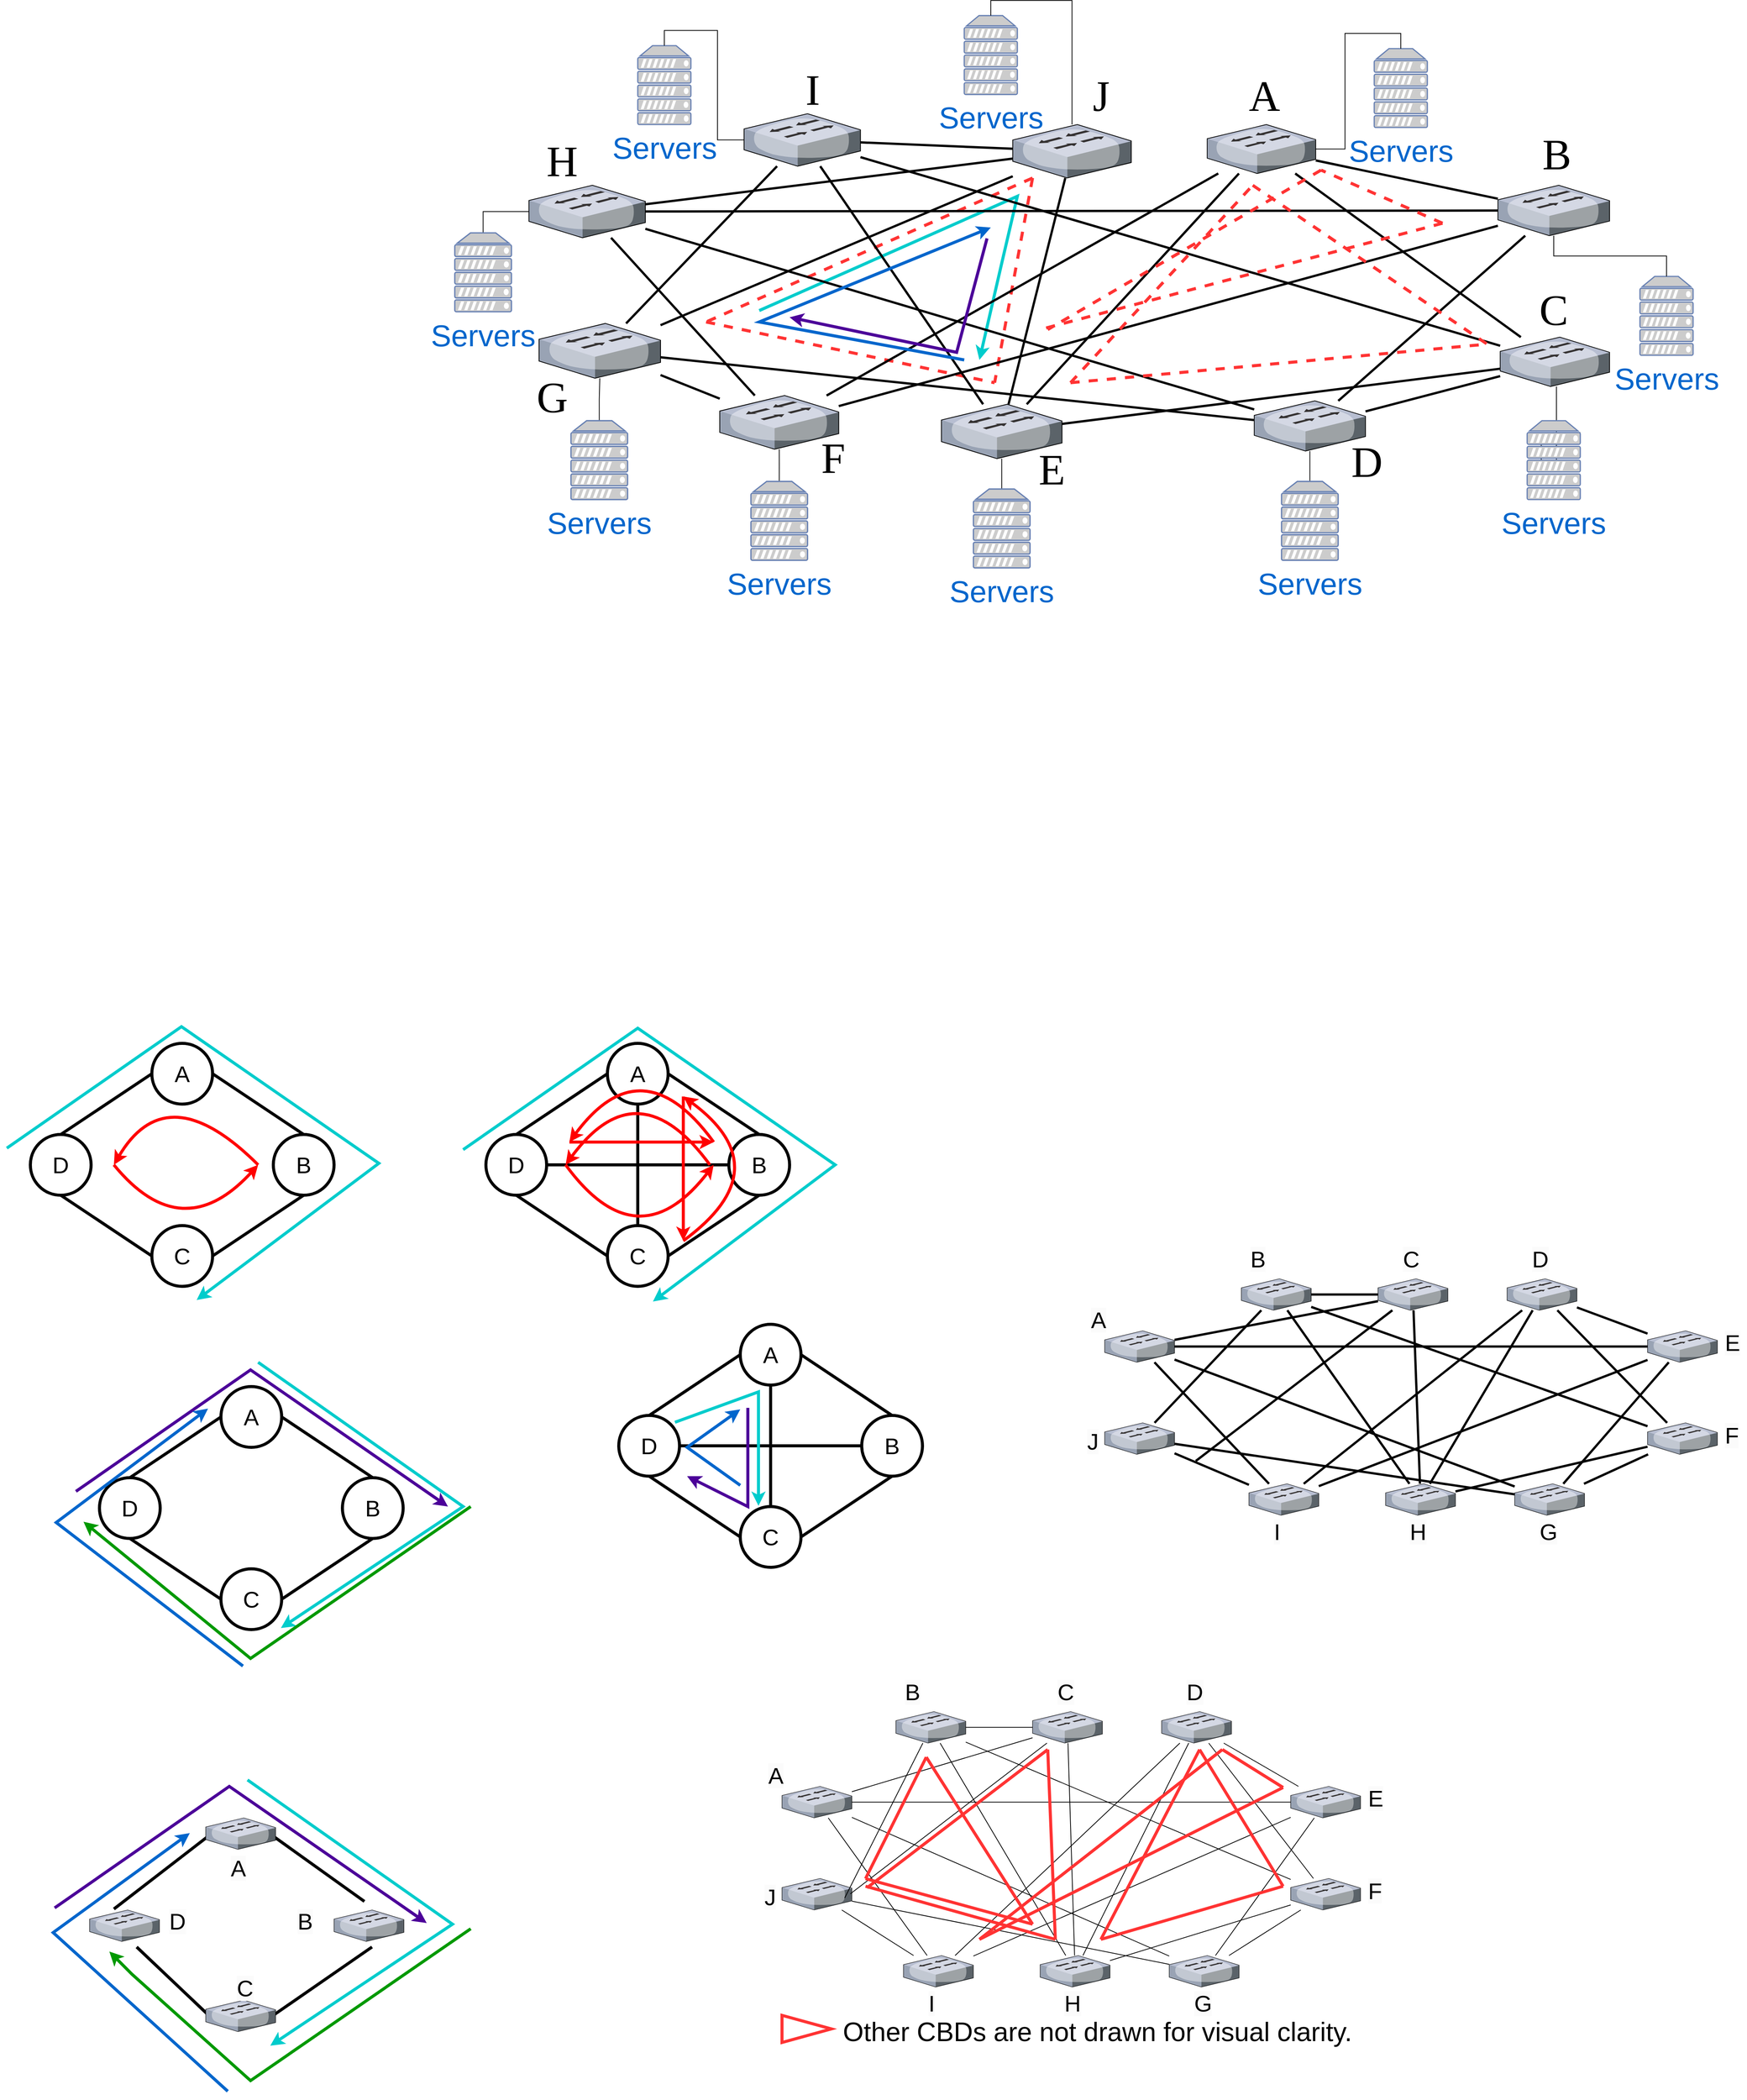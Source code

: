 <mxfile version="13.3.1" type="device"><diagram name="Page-1" id="dd472eb7-4b8b-5cd9-a60b-b15522922e76"><mxGraphModel dx="3153" dy="3783" grid="1" gridSize="10" guides="1" tooltips="1" connect="1" arrows="1" fold="1" page="1" pageScale="1" pageWidth="1100" pageHeight="850" background="none" math="0" shadow="0"><root><mxCell id="0"/><mxCell id="1" parent="0"/><mxCell id="Kns-bw97P9-mJ-PoGu3Q-6" value="" style="endArrow=none;html=1;rounded=0;strokeWidth=4;entryX=0;entryY=0.5;entryDx=0;entryDy=0;exitX=0.5;exitY=0;exitDx=0;exitDy=0;" parent="1" source="Kns-bw97P9-mJ-PoGu3Q-14" target="Kns-bw97P9-mJ-PoGu3Q-11" edge="1"><mxGeometry width="50" height="50" relative="1" as="geometry"><mxPoint x="-189" y="486" as="sourcePoint"/><mxPoint x="-69" y="416" as="targetPoint"/></mxGeometry></mxCell><mxCell id="Kns-bw97P9-mJ-PoGu3Q-7" value="" style="endArrow=none;html=1;rounded=0;strokeWidth=4;exitX=1;exitY=0.5;exitDx=0;exitDy=0;entryX=0.5;entryY=0;entryDx=0;entryDy=0;" parent="1" source="Kns-bw97P9-mJ-PoGu3Q-11" target="Kns-bw97P9-mJ-PoGu3Q-12" edge="1"><mxGeometry width="50" height="50" relative="1" as="geometry"><mxPoint x="-11" y="411" as="sourcePoint"/><mxPoint x="116" y="489" as="targetPoint"/></mxGeometry></mxCell><mxCell id="Kns-bw97P9-mJ-PoGu3Q-8" value="" style="endArrow=none;html=1;rounded=0;strokeWidth=4;entryX=0.5;entryY=1;entryDx=0;entryDy=0;exitX=1;exitY=0.5;exitDx=0;exitDy=0;" parent="1" source="Kns-bw97P9-mJ-PoGu3Q-13" target="Kns-bw97P9-mJ-PoGu3Q-12" edge="1"><mxGeometry width="50" height="50" relative="1" as="geometry"><mxPoint x="-5" y="591" as="sourcePoint"/><mxPoint x="98" y="525" as="targetPoint"/></mxGeometry></mxCell><mxCell id="Kns-bw97P9-mJ-PoGu3Q-9" value="" style="endArrow=none;html=1;rounded=0;strokeWidth=4;entryX=0.5;entryY=1;entryDx=0;entryDy=0;exitX=0;exitY=0.5;exitDx=0;exitDy=0;" parent="1" source="Kns-bw97P9-mJ-PoGu3Q-13" target="Kns-bw97P9-mJ-PoGu3Q-14" edge="1"><mxGeometry width="50" height="50" relative="1" as="geometry"><mxPoint x="-76" y="595" as="sourcePoint"/><mxPoint x="-187" y="531" as="targetPoint"/></mxGeometry></mxCell><mxCell id="Kns-bw97P9-mJ-PoGu3Q-11" value="&lt;font style=&quot;font-size: 30px;&quot;&gt;A&lt;/font&gt;" style="ellipse;whiteSpace=wrap;html=1;aspect=fixed;strokeWidth=4;" parent="1" vertex="1"><mxGeometry x="200" y="240" width="80" height="80" as="geometry"/></mxCell><mxCell id="Kns-bw97P9-mJ-PoGu3Q-12" value="&lt;font style=&quot;font-size: 30px;&quot;&gt;B&lt;/font&gt;" style="ellipse;whiteSpace=wrap;html=1;aspect=fixed;strokeWidth=4;" parent="1" vertex="1"><mxGeometry x="360" y="360" width="80" height="80" as="geometry"/></mxCell><mxCell id="Kns-bw97P9-mJ-PoGu3Q-13" value="&lt;font style=&quot;font-size: 30px;&quot;&gt;C&lt;/font&gt;" style="ellipse;whiteSpace=wrap;html=1;aspect=fixed;strokeWidth=4;" parent="1" vertex="1"><mxGeometry x="200" y="480" width="80" height="80" as="geometry"/></mxCell><mxCell id="Kns-bw97P9-mJ-PoGu3Q-14" value="&lt;font style=&quot;font-size: 30px;&quot;&gt;D&lt;/font&gt;" style="ellipse;whiteSpace=wrap;html=1;aspect=fixed;strokeWidth=4;" parent="1" vertex="1"><mxGeometry x="40" y="360" width="80" height="80" as="geometry"/></mxCell><mxCell id="Kns-bw97P9-mJ-PoGu3Q-19" value="" style="endArrow=none;html=1;rounded=0;strokeWidth=4;entryX=0;entryY=0.5;entryDx=0;entryDy=0;exitX=0.5;exitY=0;exitDx=0;exitDy=0;" parent="1" source="Kns-bw97P9-mJ-PoGu3Q-26" target="Kns-bw97P9-mJ-PoGu3Q-23" edge="1"><mxGeometry width="50" height="50" relative="1" as="geometry"><mxPoint x="411" y="486" as="sourcePoint"/><mxPoint x="531" y="416" as="targetPoint"/></mxGeometry></mxCell><mxCell id="Kns-bw97P9-mJ-PoGu3Q-20" value="" style="endArrow=none;html=1;rounded=0;strokeWidth=4;exitX=1;exitY=0.5;exitDx=0;exitDy=0;entryX=0.5;entryY=0;entryDx=0;entryDy=0;" parent="1" source="Kns-bw97P9-mJ-PoGu3Q-23" target="Kns-bw97P9-mJ-PoGu3Q-24" edge="1"><mxGeometry width="50" height="50" relative="1" as="geometry"><mxPoint x="589" y="411" as="sourcePoint"/><mxPoint x="716" y="489" as="targetPoint"/></mxGeometry></mxCell><mxCell id="Kns-bw97P9-mJ-PoGu3Q-21" value="" style="endArrow=none;html=1;rounded=0;strokeWidth=4;entryX=0.5;entryY=1;entryDx=0;entryDy=0;exitX=1;exitY=0.5;exitDx=0;exitDy=0;" parent="1" source="Kns-bw97P9-mJ-PoGu3Q-25" target="Kns-bw97P9-mJ-PoGu3Q-24" edge="1"><mxGeometry width="50" height="50" relative="1" as="geometry"><mxPoint x="595" y="591" as="sourcePoint"/><mxPoint x="698" y="525" as="targetPoint"/></mxGeometry></mxCell><mxCell id="Kns-bw97P9-mJ-PoGu3Q-22" value="" style="endArrow=none;html=1;rounded=0;strokeWidth=4;entryX=0.5;entryY=1;entryDx=0;entryDy=0;exitX=0;exitY=0.5;exitDx=0;exitDy=0;" parent="1" source="Kns-bw97P9-mJ-PoGu3Q-25" target="Kns-bw97P9-mJ-PoGu3Q-26" edge="1"><mxGeometry width="50" height="50" relative="1" as="geometry"><mxPoint x="524" y="595" as="sourcePoint"/><mxPoint x="413" y="531" as="targetPoint"/></mxGeometry></mxCell><mxCell id="Kns-bw97P9-mJ-PoGu3Q-23" value="&lt;font style=&quot;font-size: 30px;&quot;&gt;A&lt;/font&gt;" style="ellipse;whiteSpace=wrap;html=1;aspect=fixed;strokeWidth=4;" parent="1" vertex="1"><mxGeometry x="800" y="240" width="80" height="80" as="geometry"/></mxCell><mxCell id="Kns-bw97P9-mJ-PoGu3Q-24" value="&lt;font style=&quot;font-size: 30px;&quot;&gt;B&lt;/font&gt;" style="ellipse;whiteSpace=wrap;html=1;aspect=fixed;strokeWidth=4;" parent="1" vertex="1"><mxGeometry x="960" y="360" width="80" height="80" as="geometry"/></mxCell><mxCell id="Kns-bw97P9-mJ-PoGu3Q-25" value="&lt;font style=&quot;font-size: 30px;&quot;&gt;C&lt;/font&gt;" style="ellipse;whiteSpace=wrap;html=1;aspect=fixed;strokeWidth=4;" parent="1" vertex="1"><mxGeometry x="800" y="480" width="80" height="80" as="geometry"/></mxCell><mxCell id="Kns-bw97P9-mJ-PoGu3Q-26" value="&lt;font style=&quot;font-size: 30px;&quot;&gt;D&lt;/font&gt;" style="ellipse;whiteSpace=wrap;html=1;aspect=fixed;strokeWidth=4;" parent="1" vertex="1"><mxGeometry x="640" y="360" width="80" height="80" as="geometry"/></mxCell><mxCell id="Kns-bw97P9-mJ-PoGu3Q-27" value="" style="endArrow=none;html=1;rounded=0;strokeWidth=4;entryX=0;entryY=0.5;entryDx=0;entryDy=0;exitX=1;exitY=0.5;exitDx=0;exitDy=0;" parent="1" source="Kns-bw97P9-mJ-PoGu3Q-26" target="Kns-bw97P9-mJ-PoGu3Q-24" edge="1"><mxGeometry width="50" height="50" relative="1" as="geometry"><mxPoint x="690" y="370" as="sourcePoint"/><mxPoint x="810" y="290" as="targetPoint"/></mxGeometry></mxCell><mxCell id="Kns-bw97P9-mJ-PoGu3Q-28" value="" style="endArrow=none;html=1;rounded=0;strokeWidth=4;entryX=0.5;entryY=0;entryDx=0;entryDy=0;exitX=0.5;exitY=1;exitDx=0;exitDy=0;" parent="1" source="Kns-bw97P9-mJ-PoGu3Q-23" target="Kns-bw97P9-mJ-PoGu3Q-25" edge="1"><mxGeometry width="50" height="50" relative="1" as="geometry"><mxPoint x="730" y="410" as="sourcePoint"/><mxPoint x="970" y="410" as="targetPoint"/></mxGeometry></mxCell><mxCell id="Kns-bw97P9-mJ-PoGu3Q-29" value="" style="edgeStyle=none;orthogonalLoop=1;jettySize=auto;html=1;rounded=0;strokeWidth=4;strokeColor=#00CCCC;" parent="1" edge="1"><mxGeometry width="80" relative="1" as="geometry"><mxPoint x="9" y="378" as="sourcePoint"/><mxPoint x="259" y="578" as="targetPoint"/><Array as="points"><mxPoint x="239" y="218"/><mxPoint x="499" y="398"/></Array></mxGeometry></mxCell><mxCell id="Kns-bw97P9-mJ-PoGu3Q-30" value="" style="curved=1;endArrow=classic;html=1;rounded=0;strokeWidth=4;strokeColor=#FF0000;" parent="1" edge="1"><mxGeometry width="50" height="50" relative="1" as="geometry"><mxPoint x="340" y="400" as="sourcePoint"/><mxPoint x="150" y="400" as="targetPoint"/><Array as="points"><mxPoint x="220" y="280"/></Array></mxGeometry></mxCell><mxCell id="Kns-bw97P9-mJ-PoGu3Q-31" value="" style="curved=1;endArrow=classic;html=1;rounded=0;strokeWidth=4;strokeColor=#FF0000;" parent="1" edge="1"><mxGeometry width="50" height="50" relative="1" as="geometry"><mxPoint x="150" y="400" as="sourcePoint"/><mxPoint x="340" y="400" as="targetPoint"/><Array as="points"><mxPoint x="240" y="510"/></Array></mxGeometry></mxCell><mxCell id="Kns-bw97P9-mJ-PoGu3Q-32" value="" style="edgeStyle=none;orthogonalLoop=1;jettySize=auto;html=1;rounded=0;strokeWidth=4;strokeColor=#00CCCC;" parent="1" edge="1"><mxGeometry width="80" relative="1" as="geometry"><mxPoint x="610" y="380" as="sourcePoint"/><mxPoint x="860" y="580" as="targetPoint"/><Array as="points"><mxPoint x="840" y="220"/><mxPoint x="1100" y="400"/></Array></mxGeometry></mxCell><mxCell id="Kns-bw97P9-mJ-PoGu3Q-33" value="" style="curved=1;endArrow=classic;html=1;rounded=0;strokeWidth=4;strokeColor=#FF0000;" parent="1" edge="1"><mxGeometry width="50" height="50" relative="1" as="geometry"><mxPoint x="935" y="400" as="sourcePoint"/><mxPoint x="745" y="400" as="targetPoint"/><Array as="points"><mxPoint x="840" y="270"/></Array></mxGeometry></mxCell><mxCell id="Kns-bw97P9-mJ-PoGu3Q-34" value="" style="curved=1;endArrow=classic;html=1;rounded=0;strokeWidth=4;strokeColor=#FF0000;" parent="1" edge="1"><mxGeometry width="50" height="50" relative="1" as="geometry"><mxPoint x="745" y="400" as="sourcePoint"/><mxPoint x="940" y="400" as="targetPoint"/><Array as="points"><mxPoint x="840" y="530"/></Array></mxGeometry></mxCell><mxCell id="Kns-bw97P9-mJ-PoGu3Q-35" value="" style="curved=1;endArrow=classic;html=1;rounded=0;strokeWidth=4;strokeColor=#FF0000;" parent="1" edge="1"><mxGeometry width="50" height="50" relative="1" as="geometry"><mxPoint x="940" y="370" as="sourcePoint"/><mxPoint x="750" y="370" as="targetPoint"/><Array as="points"><mxPoint x="845" y="240"/></Array></mxGeometry></mxCell><mxCell id="Kns-bw97P9-mJ-PoGu3Q-36" value="" style="endArrow=classic;html=1;rounded=0;strokeWidth=4;strokeColor=#FF0000;" parent="1" edge="1"><mxGeometry width="50" height="50" relative="1" as="geometry"><mxPoint x="750" y="370" as="sourcePoint"/><mxPoint x="940" y="370" as="targetPoint"/></mxGeometry></mxCell><mxCell id="Kns-bw97P9-mJ-PoGu3Q-40" value="" style="group;rotation=90;" parent="1" vertex="1" connectable="0"><mxGeometry x="870" y="340" width="190" height="130" as="geometry"/></mxCell><mxCell id="Kns-bw97P9-mJ-PoGu3Q-38" value="" style="curved=1;endArrow=classic;html=1;rounded=0;strokeWidth=4;strokeColor=#FF0000;" parent="Kns-bw97P9-mJ-PoGu3Q-40" edge="1"><mxGeometry width="50" height="50" relative="1" as="geometry"><mxPoint x="30" y="160" as="sourcePoint"/><mxPoint x="30" y="-30" as="targetPoint"/><Array as="points"><mxPoint x="160" y="65"/></Array></mxGeometry></mxCell><mxCell id="Kns-bw97P9-mJ-PoGu3Q-39" value="" style="endArrow=classic;html=1;rounded=0;strokeWidth=4;strokeColor=#FF0000;" parent="Kns-bw97P9-mJ-PoGu3Q-40" edge="1"><mxGeometry width="50" height="50" relative="1" as="geometry"><mxPoint x="30" y="-30" as="sourcePoint"/><mxPoint x="30" y="160" as="targetPoint"/></mxGeometry></mxCell><mxCell id="tr_B0UnX017DNEUYkG4s-1" value="" style="endArrow=none;html=1;rounded=0;strokeWidth=4;entryX=0;entryY=0.5;entryDx=0;entryDy=0;exitX=0.5;exitY=0;exitDx=0;exitDy=0;" parent="1" source="tr_B0UnX017DNEUYkG4s-8" target="tr_B0UnX017DNEUYkG4s-5" edge="1"><mxGeometry width="50" height="50" relative="1" as="geometry"><mxPoint x="-98" y="938" as="sourcePoint"/><mxPoint x="22" y="868" as="targetPoint"/></mxGeometry></mxCell><mxCell id="tr_B0UnX017DNEUYkG4s-2" value="" style="endArrow=none;html=1;rounded=0;strokeWidth=4;exitX=1;exitY=0.5;exitDx=0;exitDy=0;entryX=0.5;entryY=0;entryDx=0;entryDy=0;" parent="1" source="tr_B0UnX017DNEUYkG4s-5" target="tr_B0UnX017DNEUYkG4s-6" edge="1"><mxGeometry width="50" height="50" relative="1" as="geometry"><mxPoint x="80" y="863" as="sourcePoint"/><mxPoint x="207" y="941" as="targetPoint"/></mxGeometry></mxCell><mxCell id="tr_B0UnX017DNEUYkG4s-3" value="" style="endArrow=none;html=1;rounded=0;strokeWidth=4;entryX=0.5;entryY=1;entryDx=0;entryDy=0;exitX=1;exitY=0.5;exitDx=0;exitDy=0;" parent="1" source="tr_B0UnX017DNEUYkG4s-7" target="tr_B0UnX017DNEUYkG4s-6" edge="1"><mxGeometry width="50" height="50" relative="1" as="geometry"><mxPoint x="86" y="1043" as="sourcePoint"/><mxPoint x="189" y="977" as="targetPoint"/></mxGeometry></mxCell><mxCell id="tr_B0UnX017DNEUYkG4s-4" value="" style="endArrow=none;html=1;rounded=0;strokeWidth=4;entryX=0.5;entryY=1;entryDx=0;entryDy=0;exitX=0;exitY=0.5;exitDx=0;exitDy=0;" parent="1" source="tr_B0UnX017DNEUYkG4s-7" target="tr_B0UnX017DNEUYkG4s-8" edge="1"><mxGeometry width="50" height="50" relative="1" as="geometry"><mxPoint x="15" y="1047" as="sourcePoint"/><mxPoint x="-96" y="983" as="targetPoint"/></mxGeometry></mxCell><mxCell id="tr_B0UnX017DNEUYkG4s-5" value="&lt;font style=&quot;font-size: 30px;&quot;&gt;A&lt;/font&gt;" style="ellipse;whiteSpace=wrap;html=1;aspect=fixed;strokeWidth=4;" parent="1" vertex="1"><mxGeometry x="291" y="692" width="80" height="80" as="geometry"/></mxCell><mxCell id="tr_B0UnX017DNEUYkG4s-6" value="&lt;font style=&quot;font-size: 30px;&quot;&gt;B&lt;/font&gt;" style="ellipse;whiteSpace=wrap;html=1;aspect=fixed;strokeWidth=4;" parent="1" vertex="1"><mxGeometry x="451" y="812" width="80" height="80" as="geometry"/></mxCell><mxCell id="tr_B0UnX017DNEUYkG4s-7" value="&lt;font style=&quot;font-size: 30px;&quot;&gt;C&lt;/font&gt;" style="ellipse;whiteSpace=wrap;html=1;aspect=fixed;strokeWidth=4;" parent="1" vertex="1"><mxGeometry x="291" y="932" width="80" height="80" as="geometry"/></mxCell><mxCell id="tr_B0UnX017DNEUYkG4s-8" value="&lt;font style=&quot;font-size: 30px;&quot;&gt;D&lt;/font&gt;" style="ellipse;whiteSpace=wrap;html=1;aspect=fixed;strokeWidth=4;" parent="1" vertex="1"><mxGeometry x="131" y="812" width="80" height="80" as="geometry"/></mxCell><mxCell id="tr_B0UnX017DNEUYkG4s-9" value="" style="edgeStyle=none;orthogonalLoop=1;jettySize=auto;html=1;rounded=0;strokeWidth=4;strokeColor=#4C0099;fillColor=#e1d5e7;" parent="1" edge="1"><mxGeometry width="80" relative="1" as="geometry"><mxPoint x="100" y="830" as="sourcePoint"/><mxPoint x="590" y="850" as="targetPoint"/><Array as="points"><mxPoint x="330" y="670"/><mxPoint x="590" y="850"/></Array></mxGeometry></mxCell><mxCell id="tr_B0UnX017DNEUYkG4s-12" value="" style="edgeStyle=none;orthogonalLoop=1;jettySize=auto;html=1;rounded=0;strokeWidth=4;strokeColor=#00CCCC;fillColor=#fff2cc;" parent="1" edge="1"><mxGeometry width="80" relative="1" as="geometry"><mxPoint x="340" y="660" as="sourcePoint"/><mxPoint x="370" y="1010" as="targetPoint"/><Array as="points"><mxPoint x="610" y="850"/><mxPoint x="370" y="1010"/></Array></mxGeometry></mxCell><mxCell id="tr_B0UnX017DNEUYkG4s-13" value="" style="edgeStyle=none;orthogonalLoop=1;jettySize=auto;html=1;rounded=0;strokeWidth=4;strokeColor=#009900;fillColor=#d5e8d4;" parent="1" edge="1"><mxGeometry width="80" relative="1" as="geometry"><mxPoint x="620" y="850" as="sourcePoint"/><mxPoint x="110" y="870" as="targetPoint"/><Array as="points"><mxPoint x="330" y="1050"/><mxPoint x="110" y="870"/></Array></mxGeometry></mxCell><mxCell id="tr_B0UnX017DNEUYkG4s-14" value="" style="edgeStyle=none;orthogonalLoop=1;jettySize=auto;html=1;rounded=0;strokeWidth=4;strokeColor=#0066CC;fillColor=#dae8fc;" parent="1" edge="1"><mxGeometry width="80" relative="1" as="geometry"><mxPoint x="320" y="1060" as="sourcePoint"/><mxPoint x="274" y="721" as="targetPoint"/><Array as="points"><mxPoint x="74" y="871"/><mxPoint x="274" y="721"/></Array></mxGeometry></mxCell><mxCell id="tr_B0UnX017DNEUYkG4s-33" value="" style="endArrow=none;html=1;rounded=0;strokeWidth=4;entryX=0;entryY=0.5;entryDx=0;entryDy=0;exitX=0.5;exitY=0;exitDx=0;exitDy=0;" parent="1" source="tr_B0UnX017DNEUYkG4s-40" target="tr_B0UnX017DNEUYkG4s-37" edge="1"><mxGeometry width="50" height="50" relative="1" as="geometry"><mxPoint x="586" y="856" as="sourcePoint"/><mxPoint x="706" y="786" as="targetPoint"/></mxGeometry></mxCell><mxCell id="tr_B0UnX017DNEUYkG4s-34" value="" style="endArrow=none;html=1;rounded=0;strokeWidth=4;exitX=1;exitY=0.5;exitDx=0;exitDy=0;entryX=0.5;entryY=0;entryDx=0;entryDy=0;" parent="1" source="tr_B0UnX017DNEUYkG4s-37" target="tr_B0UnX017DNEUYkG4s-38" edge="1"><mxGeometry width="50" height="50" relative="1" as="geometry"><mxPoint x="764" y="781" as="sourcePoint"/><mxPoint x="891" y="859" as="targetPoint"/></mxGeometry></mxCell><mxCell id="tr_B0UnX017DNEUYkG4s-35" value="" style="endArrow=none;html=1;rounded=0;strokeWidth=4;entryX=0.5;entryY=1;entryDx=0;entryDy=0;exitX=1;exitY=0.5;exitDx=0;exitDy=0;" parent="1" source="tr_B0UnX017DNEUYkG4s-39" target="tr_B0UnX017DNEUYkG4s-38" edge="1"><mxGeometry width="50" height="50" relative="1" as="geometry"><mxPoint x="770" y="961" as="sourcePoint"/><mxPoint x="873" y="895" as="targetPoint"/></mxGeometry></mxCell><mxCell id="tr_B0UnX017DNEUYkG4s-36" value="" style="endArrow=none;html=1;rounded=0;strokeWidth=4;entryX=0.5;entryY=1;entryDx=0;entryDy=0;exitX=0;exitY=0.5;exitDx=0;exitDy=0;" parent="1" source="tr_B0UnX017DNEUYkG4s-39" target="tr_B0UnX017DNEUYkG4s-40" edge="1"><mxGeometry width="50" height="50" relative="1" as="geometry"><mxPoint x="699" y="965" as="sourcePoint"/><mxPoint x="588" y="901" as="targetPoint"/></mxGeometry></mxCell><mxCell id="tr_B0UnX017DNEUYkG4s-37" value="&lt;font style=&quot;font-size: 30px;&quot;&gt;A&lt;/font&gt;" style="ellipse;whiteSpace=wrap;html=1;aspect=fixed;strokeWidth=4;" parent="1" vertex="1"><mxGeometry x="975" y="610" width="80" height="80" as="geometry"/></mxCell><mxCell id="tr_B0UnX017DNEUYkG4s-38" value="&lt;font style=&quot;font-size: 30px;&quot;&gt;B&lt;/font&gt;" style="ellipse;whiteSpace=wrap;html=1;aspect=fixed;strokeWidth=4;" parent="1" vertex="1"><mxGeometry x="1135" y="730" width="80" height="80" as="geometry"/></mxCell><mxCell id="tr_B0UnX017DNEUYkG4s-39" value="&lt;font style=&quot;font-size: 30px;&quot;&gt;C&lt;/font&gt;" style="ellipse;whiteSpace=wrap;html=1;aspect=fixed;strokeWidth=4;" parent="1" vertex="1"><mxGeometry x="975" y="850" width="80" height="80" as="geometry"/></mxCell><mxCell id="tr_B0UnX017DNEUYkG4s-40" value="&lt;font style=&quot;font-size: 30px;&quot;&gt;D&lt;/font&gt;" style="ellipse;whiteSpace=wrap;html=1;aspect=fixed;strokeWidth=4;" parent="1" vertex="1"><mxGeometry x="815" y="730" width="80" height="80" as="geometry"/></mxCell><mxCell id="tr_B0UnX017DNEUYkG4s-41" value="" style="endArrow=none;html=1;rounded=0;strokeWidth=4;entryX=0;entryY=0.5;entryDx=0;entryDy=0;exitX=1;exitY=0.5;exitDx=0;exitDy=0;" parent="1" source="tr_B0UnX017DNEUYkG4s-40" target="tr_B0UnX017DNEUYkG4s-38" edge="1"><mxGeometry width="50" height="50" relative="1" as="geometry"><mxPoint x="865" y="740" as="sourcePoint"/><mxPoint x="985" y="660" as="targetPoint"/></mxGeometry></mxCell><mxCell id="tr_B0UnX017DNEUYkG4s-42" value="" style="endArrow=none;html=1;rounded=0;strokeWidth=4;entryX=0.5;entryY=0;entryDx=0;entryDy=0;exitX=0.5;exitY=1;exitDx=0;exitDy=0;" parent="1" source="tr_B0UnX017DNEUYkG4s-37" target="tr_B0UnX017DNEUYkG4s-39" edge="1"><mxGeometry width="50" height="50" relative="1" as="geometry"><mxPoint x="905" y="780" as="sourcePoint"/><mxPoint x="1145" y="780" as="targetPoint"/></mxGeometry></mxCell><mxCell id="tr_B0UnX017DNEUYkG4s-43" value="" style="edgeStyle=none;orthogonalLoop=1;jettySize=auto;html=1;rounded=0;strokeWidth=4;strokeColor=#00CCCC;entryX=0.5;entryY=0;entryDx=0;entryDy=0;" parent="1" edge="1"><mxGeometry width="80" relative="1" as="geometry"><mxPoint x="889" y="739" as="sourcePoint"/><mxPoint x="999" y="849" as="targetPoint"/><Array as="points"><mxPoint x="999" y="699"/><mxPoint x="999" y="779"/></Array></mxGeometry></mxCell><mxCell id="tr_B0UnX017DNEUYkG4s-51" value="" style="edgeStyle=none;orthogonalLoop=1;jettySize=auto;html=1;rounded=0;strokeWidth=4;strokeColor=#4C0099;" parent="1" edge="1"><mxGeometry width="80" relative="1" as="geometry"><mxPoint x="985" y="720" as="sourcePoint"/><mxPoint x="905" y="810" as="targetPoint"/><Array as="points"><mxPoint x="985" y="850"/><mxPoint x="925" y="820"/><mxPoint x="905" y="810"/></Array></mxGeometry></mxCell><mxCell id="tr_B0UnX017DNEUYkG4s-52" value="" style="edgeStyle=none;orthogonalLoop=1;jettySize=auto;html=1;rounded=0;strokeWidth=4;strokeColor=#0066CC;fillColor=#dae8fc;" parent="1" edge="1"><mxGeometry width="80" relative="1" as="geometry"><mxPoint x="975" y="822" as="sourcePoint"/><mxPoint x="975" y="722" as="targetPoint"/><Array as="points"><mxPoint x="905" y="772"/><mxPoint x="975" y="722"/></Array></mxGeometry></mxCell><mxCell id="QBy6iQg7gsRCGVioPxrD-1" value="" style="endArrow=none;html=1;rounded=0;strokeWidth=4;entryX=0;entryY=0.5;entryDx=0;entryDy=0;" parent="1" edge="1"><mxGeometry width="50" height="50" relative="1" as="geometry"><mxPoint x="150" y="1380" as="sourcePoint"/><mxPoint x="277.0" y="1282" as="targetPoint"/></mxGeometry></mxCell><mxCell id="QBy6iQg7gsRCGVioPxrD-2" value="" style="endArrow=none;html=1;rounded=0;strokeWidth=4;exitX=1;exitY=0.5;exitDx=0;exitDy=0;" parent="1" edge="1"><mxGeometry width="50" height="50" relative="1" as="geometry"><mxPoint x="357.0" y="1282" as="sourcePoint"/><mxPoint x="480" y="1370" as="targetPoint"/></mxGeometry></mxCell><mxCell id="QBy6iQg7gsRCGVioPxrD-3" value="" style="endArrow=none;html=1;rounded=0;strokeWidth=4;exitX=1;exitY=0.5;exitDx=0;exitDy=0;" parent="1" edge="1"><mxGeometry width="50" height="50" relative="1" as="geometry"><mxPoint x="357.0" y="1522" as="sourcePoint"/><mxPoint x="490" y="1430" as="targetPoint"/></mxGeometry></mxCell><mxCell id="QBy6iQg7gsRCGVioPxrD-4" value="" style="endArrow=none;html=1;rounded=0;strokeWidth=4;exitX=0;exitY=0.5;exitDx=0;exitDy=0;" parent="1" edge="1"><mxGeometry width="50" height="50" relative="1" as="geometry"><mxPoint x="277.0" y="1522" as="sourcePoint"/><mxPoint x="180" y="1430" as="targetPoint"/></mxGeometry></mxCell><mxCell id="QBy6iQg7gsRCGVioPxrD-9" value="" style="edgeStyle=none;orthogonalLoop=1;jettySize=auto;html=1;rounded=0;strokeWidth=4;strokeColor=#4C0099;fillColor=#e1d5e7;" parent="1" edge="1"><mxGeometry width="80" relative="1" as="geometry"><mxPoint x="72" y="1378.5" as="sourcePoint"/><mxPoint x="562" y="1398.5" as="targetPoint"/><Array as="points"><mxPoint x="302" y="1218.5"/><mxPoint x="562" y="1398.5"/></Array></mxGeometry></mxCell><mxCell id="QBy6iQg7gsRCGVioPxrD-10" value="" style="edgeStyle=none;orthogonalLoop=1;jettySize=auto;html=1;rounded=0;strokeWidth=4;strokeColor=#00CCCC;fillColor=#fff2cc;" parent="1" edge="1"><mxGeometry width="80" relative="1" as="geometry"><mxPoint x="326" y="1210" as="sourcePoint"/><mxPoint x="356" y="1560" as="targetPoint"/><Array as="points"><mxPoint x="596" y="1400"/><mxPoint x="356" y="1560"/></Array></mxGeometry></mxCell><mxCell id="QBy6iQg7gsRCGVioPxrD-11" value="" style="edgeStyle=none;orthogonalLoop=1;jettySize=auto;html=1;rounded=0;strokeWidth=4;strokeColor=#009900;fillColor=#d5e8d4;" parent="1" edge="1"><mxGeometry width="80" relative="1" as="geometry"><mxPoint x="620" y="1406" as="sourcePoint"/><mxPoint x="144" y="1436" as="targetPoint"/><Array as="points"><mxPoint x="330" y="1606"/><mxPoint x="174" y="1466"/></Array></mxGeometry></mxCell><mxCell id="QBy6iQg7gsRCGVioPxrD-12" value="" style="edgeStyle=none;orthogonalLoop=1;jettySize=auto;html=1;rounded=0;strokeWidth=4;strokeColor=#0066CC;fillColor=#dae8fc;" parent="1" edge="1"><mxGeometry width="80" relative="1" as="geometry"><mxPoint x="300" y="1620" as="sourcePoint"/><mxPoint x="250" y="1280" as="targetPoint"/><Array as="points"><mxPoint x="70" y="1411"/></Array></mxGeometry></mxCell><mxCell id="QBy6iQg7gsRCGVioPxrD-13" value="" style="verticalLabelPosition=bottom;sketch=0;aspect=fixed;html=1;verticalAlign=top;strokeColor=none;align=center;outlineConnect=0;shape=mxgraph.citrix.switch;" parent="1" vertex="1"><mxGeometry x="271" y="1260" width="92" height="41.5" as="geometry"/></mxCell><mxCell id="QBy6iQg7gsRCGVioPxrD-14" value="&lt;span style=&quot;color: rgb(0, 0, 0); font-family: Helvetica; font-size: 30px; font-style: normal; font-variant-ligatures: normal; font-variant-caps: normal; font-weight: 400; letter-spacing: normal; orphans: 2; text-align: center; text-indent: 0px; text-transform: none; widows: 2; word-spacing: 0px; -webkit-text-stroke-width: 0px; background-color: rgb(251, 251, 251); text-decoration-thickness: initial; text-decoration-style: initial; text-decoration-color: initial; float: none; display: inline !important;&quot;&gt;A&lt;/span&gt;" style="text;whiteSpace=wrap;html=1;" parent="1" vertex="1"><mxGeometry x="302" y="1301.5" width="50" height="60" as="geometry"/></mxCell><mxCell id="QBy6iQg7gsRCGVioPxrD-15" value="" style="verticalLabelPosition=bottom;sketch=0;aspect=fixed;html=1;verticalAlign=top;strokeColor=none;align=center;outlineConnect=0;shape=mxgraph.citrix.switch;" parent="1" vertex="1"><mxGeometry x="440" y="1381.25" width="92" height="41.5" as="geometry"/></mxCell><mxCell id="QBy6iQg7gsRCGVioPxrD-16" value="&lt;meta charset=&quot;utf-8&quot;&gt;&lt;span style=&quot;color: rgb(0, 0, 0); font-family: Helvetica; font-size: 30px; font-style: normal; font-variant-ligatures: normal; font-variant-caps: normal; font-weight: 400; letter-spacing: normal; orphans: 2; text-align: center; text-indent: 0px; text-transform: none; widows: 2; word-spacing: 0px; -webkit-text-stroke-width: 0px; background-color: rgb(251, 251, 251); text-decoration-thickness: initial; text-decoration-style: initial; text-decoration-color: initial; float: none; display: inline !important;&quot;&gt;B&lt;/span&gt;" style="text;whiteSpace=wrap;html=1;" parent="1" vertex="1"><mxGeometry x="390" y="1372" width="50" height="60" as="geometry"/></mxCell><mxCell id="QBy6iQg7gsRCGVioPxrD-17" value="" style="verticalLabelPosition=bottom;sketch=0;aspect=fixed;html=1;verticalAlign=top;strokeColor=none;align=center;outlineConnect=0;shape=mxgraph.citrix.switch;" parent="1" vertex="1"><mxGeometry x="271" y="1500" width="92" height="41.5" as="geometry"/></mxCell><mxCell id="QBy6iQg7gsRCGVioPxrD-18" value="&lt;span style=&quot;color: rgb(0, 0, 0); font-family: Helvetica; font-size: 30px; font-style: normal; font-variant-ligatures: normal; font-variant-caps: normal; font-weight: 400; letter-spacing: normal; orphans: 2; text-align: center; text-indent: 0px; text-transform: none; widows: 2; word-spacing: 0px; -webkit-text-stroke-width: 0px; background-color: rgb(251, 251, 251); text-decoration-thickness: initial; text-decoration-style: initial; text-decoration-color: initial; float: none; display: inline !important;&quot;&gt;C&lt;/span&gt;" style="text;whiteSpace=wrap;html=1;" parent="1" vertex="1"><mxGeometry x="310" y="1460" width="50" height="60" as="geometry"/></mxCell><mxCell id="QBy6iQg7gsRCGVioPxrD-19" value="" style="verticalLabelPosition=bottom;sketch=0;aspect=fixed;html=1;verticalAlign=top;strokeColor=none;align=center;outlineConnect=0;shape=mxgraph.citrix.switch;" parent="1" vertex="1"><mxGeometry x="118" y="1381.25" width="92" height="41.5" as="geometry"/></mxCell><mxCell id="QBy6iQg7gsRCGVioPxrD-20" value="&lt;span style=&quot;color: rgb(0, 0, 0); font-family: Helvetica; font-size: 30px; font-style: normal; font-variant-ligatures: normal; font-variant-caps: normal; font-weight: 400; letter-spacing: normal; orphans: 2; text-align: center; text-indent: 0px; text-transform: none; widows: 2; word-spacing: 0px; -webkit-text-stroke-width: 0px; background-color: rgb(251, 251, 251); text-decoration-thickness: initial; text-decoration-style: initial; text-decoration-color: initial; float: none; display: inline !important;&quot;&gt;D&lt;/span&gt;" style="text;whiteSpace=wrap;html=1;" parent="1" vertex="1"><mxGeometry x="221" y="1372" width="50" height="60" as="geometry"/></mxCell><mxCell id="QBy6iQg7gsRCGVioPxrD-24" value="" style="verticalLabelPosition=bottom;sketch=0;aspect=fixed;html=1;verticalAlign=top;strokeColor=none;align=center;outlineConnect=0;shape=mxgraph.citrix.switch;" parent="1" vertex="1"><mxGeometry x="1030" y="1218.5" width="92" height="41.5" as="geometry"/></mxCell><mxCell id="QBy6iQg7gsRCGVioPxrD-25" value="" style="verticalLabelPosition=bottom;sketch=0;aspect=fixed;html=1;verticalAlign=top;strokeColor=none;align=center;outlineConnect=0;shape=mxgraph.citrix.switch;" parent="1" vertex="1"><mxGeometry x="1030" y="1339.75" width="92" height="41.5" as="geometry"/></mxCell><mxCell id="QBy6iQg7gsRCGVioPxrD-26" value="" style="verticalLabelPosition=bottom;sketch=0;aspect=fixed;html=1;verticalAlign=top;strokeColor=none;align=center;outlineConnect=0;shape=mxgraph.citrix.switch;" parent="1" vertex="1"><mxGeometry x="1190" y="1441.25" width="92" height="41.5" as="geometry"/></mxCell><mxCell id="QBy6iQg7gsRCGVioPxrD-28" value="" style="verticalLabelPosition=bottom;sketch=0;aspect=fixed;html=1;verticalAlign=top;strokeColor=none;align=center;outlineConnect=0;shape=mxgraph.citrix.switch;" parent="1" vertex="1"><mxGeometry x="1700" y="1218.5" width="92" height="41.5" as="geometry"/></mxCell><mxCell id="QBy6iQg7gsRCGVioPxrD-29" value="" style="verticalLabelPosition=bottom;sketch=0;aspect=fixed;html=1;verticalAlign=top;strokeColor=none;align=center;outlineConnect=0;shape=mxgraph.citrix.switch;" parent="1" vertex="1"><mxGeometry x="1700" y="1339.75" width="92" height="41.5" as="geometry"/></mxCell><mxCell id="QBy6iQg7gsRCGVioPxrD-30" value="" style="verticalLabelPosition=bottom;sketch=0;aspect=fixed;html=1;verticalAlign=top;strokeColor=none;align=center;outlineConnect=0;shape=mxgraph.citrix.switch;" parent="1" vertex="1"><mxGeometry x="1370" y="1441.25" width="92" height="41.5" as="geometry"/></mxCell><mxCell id="QBy6iQg7gsRCGVioPxrD-32" value="" style="endArrow=none;html=1;rounded=0;" parent="1" source="QBy6iQg7gsRCGVioPxrD-24" target="QBy6iQg7gsRCGVioPxrD-28" edge="1"><mxGeometry width="50" height="50" relative="1" as="geometry"><mxPoint x="1380" y="1300" as="sourcePoint"/><mxPoint x="1430" y="1250" as="targetPoint"/></mxGeometry></mxCell><mxCell id="QBy6iQg7gsRCGVioPxrD-33" value="" style="verticalLabelPosition=bottom;sketch=0;aspect=fixed;html=1;verticalAlign=top;strokeColor=none;align=center;outlineConnect=0;shape=mxgraph.citrix.switch;" parent="1" vertex="1"><mxGeometry x="1540" y="1441.25" width="92" height="41.5" as="geometry"/></mxCell><mxCell id="QBy6iQg7gsRCGVioPxrD-34" value="" style="verticalLabelPosition=bottom;sketch=0;aspect=fixed;html=1;verticalAlign=top;strokeColor=none;align=center;outlineConnect=0;shape=mxgraph.citrix.switch;" parent="1" vertex="1"><mxGeometry x="1180" y="1120" width="92" height="41.5" as="geometry"/></mxCell><mxCell id="QBy6iQg7gsRCGVioPxrD-35" value="" style="verticalLabelPosition=bottom;sketch=0;aspect=fixed;html=1;verticalAlign=top;strokeColor=none;align=center;outlineConnect=0;shape=mxgraph.citrix.switch;" parent="1" vertex="1"><mxGeometry x="1360" y="1120" width="92" height="41.5" as="geometry"/></mxCell><mxCell id="QBy6iQg7gsRCGVioPxrD-36" value="" style="verticalLabelPosition=bottom;sketch=0;aspect=fixed;html=1;verticalAlign=top;strokeColor=none;align=center;outlineConnect=0;shape=mxgraph.citrix.switch;" parent="1" vertex="1"><mxGeometry x="1530" y="1120" width="92" height="41.5" as="geometry"/></mxCell><mxCell id="QBy6iQg7gsRCGVioPxrD-37" value="" style="endArrow=none;html=1;rounded=0;" parent="1" source="QBy6iQg7gsRCGVioPxrD-24" target="QBy6iQg7gsRCGVioPxrD-35" edge="1"><mxGeometry width="50" height="50" relative="1" as="geometry"><mxPoint x="1132" y="1249" as="sourcePoint"/><mxPoint x="1700" y="1249" as="targetPoint"/></mxGeometry></mxCell><mxCell id="QBy6iQg7gsRCGVioPxrD-38" value="" style="endArrow=none;html=1;rounded=0;" parent="1" source="QBy6iQg7gsRCGVioPxrD-24" target="QBy6iQg7gsRCGVioPxrD-33" edge="1"><mxGeometry width="50" height="50" relative="1" as="geometry"><mxPoint x="1132" y="1236" as="sourcePoint"/><mxPoint x="1370" y="1164" as="targetPoint"/></mxGeometry></mxCell><mxCell id="QBy6iQg7gsRCGVioPxrD-39" value="" style="endArrow=none;html=1;rounded=0;" parent="1" source="QBy6iQg7gsRCGVioPxrD-24" target="QBy6iQg7gsRCGVioPxrD-26" edge="1"><mxGeometry width="50" height="50" relative="1" as="geometry"><mxPoint x="1132" y="1269" as="sourcePoint"/><mxPoint x="1550" y="1452" as="targetPoint"/></mxGeometry></mxCell><mxCell id="QBy6iQg7gsRCGVioPxrD-40" value="" style="endArrow=none;html=1;rounded=0;exitX=0.897;exitY=0.62;exitDx=0;exitDy=0;exitPerimeter=0;" parent="1" source="QBy6iQg7gsRCGVioPxrD-25" target="QBy6iQg7gsRCGVioPxrD-34" edge="1"><mxGeometry width="50" height="50" relative="1" as="geometry"><mxPoint x="1132" y="1236" as="sourcePoint"/><mxPoint x="1370" y="1164" as="targetPoint"/></mxGeometry></mxCell><mxCell id="QBy6iQg7gsRCGVioPxrD-41" value="" style="endArrow=none;html=1;rounded=0;" parent="1" target="QBy6iQg7gsRCGVioPxrD-35" edge="1"><mxGeometry width="50" height="50" relative="1" as="geometry"><mxPoint x="1120" y="1360" as="sourcePoint"/><mxPoint x="1226" y="1172" as="targetPoint"/></mxGeometry></mxCell><mxCell id="QBy6iQg7gsRCGVioPxrD-42" value="" style="endArrow=none;html=1;rounded=0;" parent="1" source="QBy6iQg7gsRCGVioPxrD-26" target="QBy6iQg7gsRCGVioPxrD-25" edge="1"><mxGeometry width="50" height="50" relative="1" as="geometry"><mxPoint x="1130" y="1370" as="sourcePoint"/><mxPoint x="1100" y="1370" as="targetPoint"/></mxGeometry></mxCell><mxCell id="QBy6iQg7gsRCGVioPxrD-43" value="" style="endArrow=none;html=1;rounded=0;" parent="1" source="QBy6iQg7gsRCGVioPxrD-33" target="QBy6iQg7gsRCGVioPxrD-25" edge="1"><mxGeometry width="50" height="50" relative="1" as="geometry"><mxPoint x="1213" y="1451" as="sourcePoint"/><mxPoint x="1119" y="1391" as="targetPoint"/></mxGeometry></mxCell><mxCell id="QBy6iQg7gsRCGVioPxrD-44" value="" style="endArrow=none;html=1;rounded=0;" parent="1" source="QBy6iQg7gsRCGVioPxrD-30" target="QBy6iQg7gsRCGVioPxrD-34" edge="1"><mxGeometry width="50" height="50" relative="1" as="geometry"><mxPoint x="1550" y="1463" as="sourcePoint"/><mxPoint x="1132" y="1380" as="targetPoint"/></mxGeometry></mxCell><mxCell id="QBy6iQg7gsRCGVioPxrD-45" value="" style="endArrow=none;html=1;rounded=0;" parent="1" source="QBy6iQg7gsRCGVioPxrD-30" target="QBy6iQg7gsRCGVioPxrD-35" edge="1"><mxGeometry width="50" height="50" relative="1" as="geometry"><mxPoint x="1420" y="1450" as="sourcePoint"/><mxPoint x="1248" y="1172" as="targetPoint"/></mxGeometry></mxCell><mxCell id="QBy6iQg7gsRCGVioPxrD-46" value="" style="endArrow=none;html=1;rounded=0;" parent="1" source="QBy6iQg7gsRCGVioPxrD-30" target="QBy6iQg7gsRCGVioPxrD-36" edge="1"><mxGeometry width="50" height="50" relative="1" as="geometry"><mxPoint x="1424" y="1461" as="sourcePoint"/><mxPoint x="1417" y="1172" as="targetPoint"/></mxGeometry></mxCell><mxCell id="QBy6iQg7gsRCGVioPxrD-47" value="" style="endArrow=none;html=1;rounded=0;" parent="1" source="QBy6iQg7gsRCGVioPxrD-30" target="QBy6iQg7gsRCGVioPxrD-29" edge="1"><mxGeometry width="50" height="50" relative="1" as="geometry"><mxPoint x="1434" y="1471" as="sourcePoint"/><mxPoint x="1427" y="1182" as="targetPoint"/></mxGeometry></mxCell><mxCell id="QBy6iQg7gsRCGVioPxrD-48" value="" style="endArrow=none;html=1;rounded=0;" parent="1" source="QBy6iQg7gsRCGVioPxrD-33" target="QBy6iQg7gsRCGVioPxrD-29" edge="1"><mxGeometry width="50" height="50" relative="1" as="geometry"><mxPoint x="1472" y="1458" as="sourcePoint"/><mxPoint x="1710" y="1385" as="targetPoint"/></mxGeometry></mxCell><mxCell id="QBy6iQg7gsRCGVioPxrD-49" value="" style="endArrow=none;html=1;rounded=0;" parent="1" source="QBy6iQg7gsRCGVioPxrD-33" target="QBy6iQg7gsRCGVioPxrD-28" edge="1"><mxGeometry width="50" height="50" relative="1" as="geometry"><mxPoint x="1629" y="1451" as="sourcePoint"/><mxPoint x="1723" y="1391" as="targetPoint"/></mxGeometry></mxCell><mxCell id="QBy6iQg7gsRCGVioPxrD-50" value="" style="endArrow=none;html=1;rounded=0;" parent="1" source="QBy6iQg7gsRCGVioPxrD-36" target="QBy6iQg7gsRCGVioPxrD-26" edge="1"><mxGeometry width="50" height="50" relative="1" as="geometry"><mxPoint x="1101" y="1270" as="sourcePoint"/><mxPoint x="1231" y="1451" as="targetPoint"/></mxGeometry></mxCell><mxCell id="QBy6iQg7gsRCGVioPxrD-51" value="" style="endArrow=none;html=1;rounded=0;" parent="1" source="QBy6iQg7gsRCGVioPxrD-28" target="QBy6iQg7gsRCGVioPxrD-26" edge="1"><mxGeometry width="50" height="50" relative="1" as="geometry"><mxPoint x="1564" y="1172" as="sourcePoint"/><mxPoint x="1268" y="1451" as="targetPoint"/></mxGeometry></mxCell><mxCell id="QBy6iQg7gsRCGVioPxrD-52" value="" style="endArrow=none;html=1;rounded=0;" parent="1" source="QBy6iQg7gsRCGVioPxrD-36" target="QBy6iQg7gsRCGVioPxrD-28" edge="1"><mxGeometry width="50" height="50" relative="1" as="geometry"><mxPoint x="1132" y="1249" as="sourcePoint"/><mxPoint x="1700" y="1249" as="targetPoint"/></mxGeometry></mxCell><mxCell id="QBy6iQg7gsRCGVioPxrD-53" value="" style="endArrow=none;html=1;rounded=0;" parent="1" source="QBy6iQg7gsRCGVioPxrD-36" target="QBy6iQg7gsRCGVioPxrD-29" edge="1"><mxGeometry width="50" height="50" relative="1" as="geometry"><mxPoint x="1622" y="1172" as="sourcePoint"/><mxPoint x="1720" y="1229" as="targetPoint"/></mxGeometry></mxCell><mxCell id="QBy6iQg7gsRCGVioPxrD-55" value="" style="endArrow=none;html=1;rounded=0;" parent="1" target="QBy6iQg7gsRCGVioPxrD-29" edge="1" source="QBy6iQg7gsRCGVioPxrD-34"><mxGeometry width="50" height="50" relative="1" as="geometry"><mxPoint x="1280" y="1060" as="sourcePoint"/><mxPoint x="1370" y="1151" as="targetPoint"/></mxGeometry></mxCell><mxCell id="iDqOJT2VcV3xEr5m6tK2-1" value="&lt;span style=&quot;color: rgb(0, 0, 0); font-family: Helvetica; font-size: 30px; font-style: normal; font-variant-ligatures: normal; font-variant-caps: normal; font-weight: 400; letter-spacing: normal; orphans: 2; text-align: center; text-indent: 0px; text-transform: none; widows: 2; word-spacing: 0px; -webkit-text-stroke-width: 0px; background-color: rgb(251, 251, 251); text-decoration-thickness: initial; text-decoration-style: initial; text-decoration-color: initial; float: none; display: inline !important;&quot;&gt;A&lt;/span&gt;" style="text;whiteSpace=wrap;html=1;" parent="1" vertex="1"><mxGeometry x="1010" y="1180" width="20" height="50" as="geometry"/></mxCell><mxCell id="iDqOJT2VcV3xEr5m6tK2-2" value="&lt;span style=&quot;color: rgb(0 , 0 , 0) ; font-family: &amp;#34;helvetica&amp;#34; ; font-size: 30px ; font-style: normal ; font-weight: 400 ; letter-spacing: normal ; text-align: center ; text-indent: 0px ; text-transform: none ; word-spacing: 0px ; background-color: rgb(251 , 251 , 251) ; float: none ; display: inline&quot;&gt;B&lt;/span&gt;" style="text;whiteSpace=wrap;html=1;" parent="1" vertex="1"><mxGeometry x="1190" y="1070" width="30" height="40" as="geometry"/></mxCell><mxCell id="iDqOJT2VcV3xEr5m6tK2-3" value="&lt;span style=&quot;color: rgb(0 , 0 , 0) ; font-family: &amp;#34;helvetica&amp;#34; ; font-size: 30px ; font-style: normal ; font-weight: 400 ; letter-spacing: normal ; text-align: center ; text-indent: 0px ; text-transform: none ; word-spacing: 0px ; background-color: rgb(251 , 251 , 251) ; float: none ; display: inline&quot;&gt;C&lt;/span&gt;" style="text;whiteSpace=wrap;html=1;" parent="1" vertex="1"><mxGeometry x="1391" y="1070" width="30" height="40" as="geometry"/></mxCell><mxCell id="iDqOJT2VcV3xEr5m6tK2-4" value="&lt;span style=&quot;color: rgb(0 , 0 , 0) ; font-family: &amp;#34;helvetica&amp;#34; ; font-size: 30px ; font-style: normal ; font-weight: 400 ; letter-spacing: normal ; text-align: center ; text-indent: 0px ; text-transform: none ; word-spacing: 0px ; background-color: rgb(251 , 251 , 251) ; float: none ; display: inline&quot;&gt;D&lt;/span&gt;" style="text;whiteSpace=wrap;html=1;" parent="1" vertex="1"><mxGeometry x="1561" y="1070" width="30" height="40" as="geometry"/></mxCell><mxCell id="iDqOJT2VcV3xEr5m6tK2-5" value="&lt;span style=&quot;color: rgb(0 , 0 , 0) ; font-family: &amp;#34;helvetica&amp;#34; ; font-size: 30px ; font-style: normal ; font-weight: 400 ; letter-spacing: normal ; text-align: center ; text-indent: 0px ; text-transform: none ; word-spacing: 0px ; background-color: rgb(251 , 251 , 251) ; float: none ; display: inline&quot;&gt;E&lt;/span&gt;" style="text;whiteSpace=wrap;html=1;" parent="1" vertex="1"><mxGeometry x="1800" y="1210" width="30" height="40" as="geometry"/></mxCell><mxCell id="iDqOJT2VcV3xEr5m6tK2-6" value="&lt;span style=&quot;color: rgb(0 , 0 , 0) ; font-family: &amp;#34;helvetica&amp;#34; ; font-size: 30px ; font-style: normal ; font-weight: 400 ; letter-spacing: normal ; text-align: center ; text-indent: 0px ; text-transform: none ; word-spacing: 0px ; background-color: rgb(251 , 251 , 251) ; float: none ; display: inline&quot;&gt;F&lt;/span&gt;" style="text;whiteSpace=wrap;html=1;" parent="1" vertex="1"><mxGeometry x="1800" y="1332" width="30" height="40" as="geometry"/></mxCell><mxCell id="iDqOJT2VcV3xEr5m6tK2-7" value="&lt;span style=&quot;color: rgb(0 , 0 , 0) ; font-family: &amp;#34;helvetica&amp;#34; ; font-size: 30px ; font-style: normal ; font-weight: 400 ; letter-spacing: normal ; text-align: center ; text-indent: 0px ; text-transform: none ; word-spacing: 0px ; background-color: rgb(251 , 251 , 251) ; float: none ; display: inline&quot;&gt;G&lt;/span&gt;" style="text;whiteSpace=wrap;html=1;" parent="1" vertex="1"><mxGeometry x="1571" y="1480" width="30" height="40" as="geometry"/></mxCell><mxCell id="iDqOJT2VcV3xEr5m6tK2-8" value="&lt;span style=&quot;color: rgb(0 , 0 , 0) ; font-family: &amp;#34;helvetica&amp;#34; ; font-size: 30px ; font-style: normal ; font-weight: 400 ; letter-spacing: normal ; text-align: center ; text-indent: 0px ; text-transform: none ; word-spacing: 0px ; background-color: rgb(251 , 251 , 251) ; float: none ; display: inline&quot;&gt;H&lt;/span&gt;" style="text;whiteSpace=wrap;html=1;" parent="1" vertex="1"><mxGeometry x="1400" y="1480" width="30" height="40" as="geometry"/></mxCell><mxCell id="iDqOJT2VcV3xEr5m6tK2-9" value="&lt;span style=&quot;color: rgb(0 , 0 , 0) ; font-family: &amp;#34;helvetica&amp;#34; ; font-size: 30px ; font-style: normal ; font-weight: 400 ; letter-spacing: normal ; text-align: center ; text-indent: 0px ; text-transform: none ; word-spacing: 0px ; background-color: rgb(251 , 251 , 251) ; float: none ; display: inline&quot;&gt;I&lt;/span&gt;" style="text;whiteSpace=wrap;html=1;" parent="1" vertex="1"><mxGeometry x="1221" y="1480" width="30" height="40" as="geometry"/></mxCell><mxCell id="iDqOJT2VcV3xEr5m6tK2-10" value="&lt;span style=&quot;color: rgb(0 , 0 , 0) ; font-family: &amp;#34;helvetica&amp;#34; ; font-size: 30px ; font-style: normal ; font-weight: 400 ; letter-spacing: normal ; text-align: center ; text-indent: 0px ; text-transform: none ; word-spacing: 0px ; background-color: rgb(251 , 251 , 251) ; float: none ; display: inline&quot;&gt;J&lt;/span&gt;" style="text;whiteSpace=wrap;html=1;" parent="1" vertex="1"><mxGeometry x="1005" y="1339.75" width="30" height="40" as="geometry"/></mxCell><mxCell id="iDqOJT2VcV3xEr5m6tK2-11" value="" style="endArrow=none;html=1;strokeWidth=4;strokeColor=#FF3333;fillColor=#f8cecc;" parent="1" edge="1"><mxGeometry width="50" height="50" relative="1" as="geometry"><mxPoint x="1140" y="1340" as="sourcePoint"/><mxPoint x="1220" y="1180" as="targetPoint"/></mxGeometry></mxCell><mxCell id="iDqOJT2VcV3xEr5m6tK2-12" value="" style="endArrow=none;html=1;strokeWidth=4;strokeColor=#FF3333;fillColor=#f8cecc;" parent="1" edge="1"><mxGeometry width="50" height="50" relative="1" as="geometry"><mxPoint x="1360" y="1400" as="sourcePoint"/><mxPoint x="1220" y="1180" as="targetPoint"/></mxGeometry></mxCell><mxCell id="iDqOJT2VcV3xEr5m6tK2-13" value="" style="endArrow=none;html=1;strokeWidth=4;strokeColor=#FF3333;fillColor=#f8cecc;" parent="1" edge="1"><mxGeometry width="50" height="50" relative="1" as="geometry"><mxPoint x="1360" y="1400" as="sourcePoint"/><mxPoint x="1140" y="1340" as="targetPoint"/></mxGeometry></mxCell><mxCell id="iDqOJT2VcV3xEr5m6tK2-14" value="" style="endArrow=none;html=1;strokeWidth=4;strokeColor=#FF3333;fillColor=#f8cecc;" parent="1" edge="1"><mxGeometry width="50" height="50" relative="1" as="geometry"><mxPoint x="1380" y="1170" as="sourcePoint"/><mxPoint x="1142" y="1352" as="targetPoint"/></mxGeometry></mxCell><mxCell id="iDqOJT2VcV3xEr5m6tK2-15" value="" style="endArrow=none;html=1;strokeWidth=4;strokeColor=#FF3333;fillColor=#f8cecc;" parent="1" edge="1"><mxGeometry width="50" height="50" relative="1" as="geometry"><mxPoint x="1380" y="1170" as="sourcePoint"/><mxPoint x="1390" y="1420" as="targetPoint"/></mxGeometry></mxCell><mxCell id="iDqOJT2VcV3xEr5m6tK2-16" value="" style="endArrow=none;html=1;strokeWidth=4;strokeColor=#FF3333;fillColor=#f8cecc;" parent="1" edge="1"><mxGeometry width="50" height="50" relative="1" as="geometry"><mxPoint x="1140" y="1350" as="sourcePoint"/><mxPoint x="1390" y="1420" as="targetPoint"/></mxGeometry></mxCell><mxCell id="iDqOJT2VcV3xEr5m6tK2-17" value="" style="endArrow=none;html=1;strokeWidth=4;strokeColor=#FF3333;fillColor=#f8cecc;" parent="1" edge="1"><mxGeometry width="50" height="50" relative="1" as="geometry"><mxPoint x="1580" y="1170" as="sourcePoint"/><mxPoint x="1450" y="1420" as="targetPoint"/></mxGeometry></mxCell><mxCell id="iDqOJT2VcV3xEr5m6tK2-18" value="" style="endArrow=none;html=1;strokeWidth=4;strokeColor=#FF3333;fillColor=#f8cecc;" parent="1" edge="1"><mxGeometry width="50" height="50" relative="1" as="geometry"><mxPoint x="1690" y="1350" as="sourcePoint"/><mxPoint x="1450" y="1420" as="targetPoint"/></mxGeometry></mxCell><mxCell id="iDqOJT2VcV3xEr5m6tK2-19" value="" style="endArrow=none;html=1;strokeWidth=4;strokeColor=#FF3333;fillColor=#f8cecc;" parent="1" edge="1"><mxGeometry width="50" height="50" relative="1" as="geometry"><mxPoint x="1690" y="1350" as="sourcePoint"/><mxPoint x="1580" y="1170" as="targetPoint"/></mxGeometry></mxCell><mxCell id="iDqOJT2VcV3xEr5m6tK2-20" value="" style="endArrow=none;html=1;strokeWidth=4;strokeColor=#FF3333;fillColor=#f8cecc;" parent="1" edge="1"><mxGeometry width="50" height="50" relative="1" as="geometry"><mxPoint x="1690" y="1220" as="sourcePoint"/><mxPoint x="1610" y="1170" as="targetPoint"/></mxGeometry></mxCell><mxCell id="iDqOJT2VcV3xEr5m6tK2-21" value="" style="endArrow=none;html=1;strokeWidth=4;strokeColor=#FF3333;fillColor=#f8cecc;" parent="1" edge="1"><mxGeometry width="50" height="50" relative="1" as="geometry"><mxPoint x="1290" y="1420" as="sourcePoint"/><mxPoint x="1610" y="1170" as="targetPoint"/></mxGeometry></mxCell><mxCell id="iDqOJT2VcV3xEr5m6tK2-22" value="" style="endArrow=none;html=1;strokeWidth=4;strokeColor=#FF3333;fillColor=#f8cecc;" parent="1" edge="1"><mxGeometry width="50" height="50" relative="1" as="geometry"><mxPoint x="1290" y="1420" as="sourcePoint"/><mxPoint x="1690" y="1220" as="targetPoint"/></mxGeometry></mxCell><mxCell id="iDqOJT2VcV3xEr5m6tK2-23" value="" style="endArrow=none;html=1;rounded=0;" parent="1" source="QBy6iQg7gsRCGVioPxrD-34" target="QBy6iQg7gsRCGVioPxrD-35" edge="1"><mxGeometry width="50" height="50" relative="1" as="geometry"><mxPoint x="1132" y="1235.52" as="sourcePoint"/><mxPoint x="1370" y="1164.48" as="targetPoint"/></mxGeometry></mxCell><mxCell id="iDqOJT2VcV3xEr5m6tK2-24" value="" style="triangle;whiteSpace=wrap;html=1;strokeColor=#FF3333;strokeWidth=4;" parent="1" vertex="1"><mxGeometry x="1030" y="1520" width="65" height="35.75" as="geometry"/></mxCell><mxCell id="iDqOJT2VcV3xEr5m6tK2-26" value="&lt;font style=&quot;font-size: 35px&quot;&gt;Other CBDs are not drawn for visual clarity.&lt;/font&gt;" style="text;html=1;align=center;verticalAlign=middle;resizable=0;points=[];autosize=1;" parent="1" vertex="1"><mxGeometry x="1100" y="1525.75" width="690" height="30" as="geometry"/></mxCell><mxCell id="LKhTKIYLUjAn2X9W9QMM-1" value="" style="verticalLabelPosition=bottom;sketch=0;aspect=fixed;html=1;verticalAlign=top;strokeColor=none;align=center;outlineConnect=0;shape=mxgraph.citrix.switch;" vertex="1" parent="1"><mxGeometry x="1455" y="618.5" width="92" height="41.5" as="geometry"/></mxCell><mxCell id="LKhTKIYLUjAn2X9W9QMM-2" value="" style="verticalLabelPosition=bottom;sketch=0;aspect=fixed;html=1;verticalAlign=top;strokeColor=none;align=center;outlineConnect=0;shape=mxgraph.citrix.switch;" vertex="1" parent="1"><mxGeometry x="1455" y="739.75" width="92" height="41.5" as="geometry"/></mxCell><mxCell id="LKhTKIYLUjAn2X9W9QMM-3" value="" style="verticalLabelPosition=bottom;sketch=0;aspect=fixed;html=1;verticalAlign=top;strokeColor=none;align=center;outlineConnect=0;shape=mxgraph.citrix.switch;" vertex="1" parent="1"><mxGeometry x="1645" y="820" width="92" height="41.5" as="geometry"/></mxCell><mxCell id="LKhTKIYLUjAn2X9W9QMM-4" value="" style="verticalLabelPosition=bottom;sketch=0;aspect=fixed;html=1;verticalAlign=top;strokeColor=none;align=center;outlineConnect=0;shape=mxgraph.citrix.switch;" vertex="1" parent="1"><mxGeometry x="2170" y="618.5" width="92" height="41.5" as="geometry"/></mxCell><mxCell id="LKhTKIYLUjAn2X9W9QMM-5" value="" style="verticalLabelPosition=bottom;sketch=0;aspect=fixed;html=1;verticalAlign=top;strokeColor=none;align=center;outlineConnect=0;shape=mxgraph.citrix.switch;" vertex="1" parent="1"><mxGeometry x="2170" y="739.75" width="92" height="41.5" as="geometry"/></mxCell><mxCell id="LKhTKIYLUjAn2X9W9QMM-6" value="" style="verticalLabelPosition=bottom;sketch=0;aspect=fixed;html=1;verticalAlign=top;strokeColor=none;align=center;outlineConnect=0;shape=mxgraph.citrix.switch;" vertex="1" parent="1"><mxGeometry x="1825" y="820" width="92" height="41.5" as="geometry"/></mxCell><mxCell id="LKhTKIYLUjAn2X9W9QMM-7" value="" style="endArrow=none;html=1;rounded=0;strokeWidth=3;" edge="1" parent="1" source="LKhTKIYLUjAn2X9W9QMM-1" target="LKhTKIYLUjAn2X9W9QMM-4"><mxGeometry width="50" height="50" relative="1" as="geometry"><mxPoint x="1835" y="730" as="sourcePoint"/><mxPoint x="1885" y="680" as="targetPoint"/></mxGeometry></mxCell><mxCell id="LKhTKIYLUjAn2X9W9QMM-8" value="" style="verticalLabelPosition=bottom;sketch=0;aspect=fixed;html=1;verticalAlign=top;strokeColor=none;align=center;outlineConnect=0;shape=mxgraph.citrix.switch;" vertex="1" parent="1"><mxGeometry x="1995" y="820" width="92" height="41.5" as="geometry"/></mxCell><mxCell id="LKhTKIYLUjAn2X9W9QMM-9" value="" style="verticalLabelPosition=bottom;sketch=0;aspect=fixed;html=1;verticalAlign=top;strokeColor=none;align=center;outlineConnect=0;shape=mxgraph.citrix.switch;" vertex="1" parent="1"><mxGeometry x="1635" y="550" width="92" height="41.5" as="geometry"/></mxCell><mxCell id="LKhTKIYLUjAn2X9W9QMM-10" value="" style="verticalLabelPosition=bottom;sketch=0;aspect=fixed;html=1;verticalAlign=top;strokeColor=none;align=center;outlineConnect=0;shape=mxgraph.citrix.switch;" vertex="1" parent="1"><mxGeometry x="1815" y="550" width="92" height="41.5" as="geometry"/></mxCell><mxCell id="LKhTKIYLUjAn2X9W9QMM-11" value="" style="verticalLabelPosition=bottom;sketch=0;aspect=fixed;html=1;verticalAlign=top;strokeColor=none;align=center;outlineConnect=0;shape=mxgraph.citrix.switch;" vertex="1" parent="1"><mxGeometry x="1985" y="550" width="92" height="41.5" as="geometry"/></mxCell><mxCell id="LKhTKIYLUjAn2X9W9QMM-12" value="" style="endArrow=none;html=1;rounded=0;strokeWidth=3;" edge="1" parent="1" source="LKhTKIYLUjAn2X9W9QMM-1" target="LKhTKIYLUjAn2X9W9QMM-10"><mxGeometry width="50" height="50" relative="1" as="geometry"><mxPoint x="1587" y="679" as="sourcePoint"/><mxPoint x="2155" y="679" as="targetPoint"/></mxGeometry></mxCell><mxCell id="LKhTKIYLUjAn2X9W9QMM-13" value="" style="endArrow=none;html=1;rounded=0;strokeWidth=3;" edge="1" parent="1" source="LKhTKIYLUjAn2X9W9QMM-1" target="LKhTKIYLUjAn2X9W9QMM-8"><mxGeometry width="50" height="50" relative="1" as="geometry"><mxPoint x="1587" y="666" as="sourcePoint"/><mxPoint x="1825" y="594" as="targetPoint"/></mxGeometry></mxCell><mxCell id="LKhTKIYLUjAn2X9W9QMM-14" value="" style="endArrow=none;html=1;rounded=0;strokeWidth=3;" edge="1" parent="1" source="LKhTKIYLUjAn2X9W9QMM-1" target="LKhTKIYLUjAn2X9W9QMM-3"><mxGeometry width="50" height="50" relative="1" as="geometry"><mxPoint x="1587" y="699" as="sourcePoint"/><mxPoint x="2005" y="882" as="targetPoint"/></mxGeometry></mxCell><mxCell id="LKhTKIYLUjAn2X9W9QMM-15" value="" style="endArrow=none;html=1;rounded=0;strokeWidth=3;" edge="1" parent="1" source="LKhTKIYLUjAn2X9W9QMM-2" target="LKhTKIYLUjAn2X9W9QMM-9"><mxGeometry width="50" height="50" relative="1" as="geometry"><mxPoint x="1587" y="666" as="sourcePoint"/><mxPoint x="1825" y="594" as="targetPoint"/></mxGeometry></mxCell><mxCell id="LKhTKIYLUjAn2X9W9QMM-16" value="" style="endArrow=none;html=1;rounded=0;strokeWidth=3;" edge="1" parent="1" target="LKhTKIYLUjAn2X9W9QMM-10"><mxGeometry width="50" height="50" relative="1" as="geometry"><mxPoint x="1575" y="790" as="sourcePoint"/><mxPoint x="1681" y="602" as="targetPoint"/></mxGeometry></mxCell><mxCell id="LKhTKIYLUjAn2X9W9QMM-17" value="" style="endArrow=none;html=1;rounded=0;strokeWidth=3;" edge="1" parent="1" source="LKhTKIYLUjAn2X9W9QMM-3" target="LKhTKIYLUjAn2X9W9QMM-2"><mxGeometry width="50" height="50" relative="1" as="geometry"><mxPoint x="1585" y="800" as="sourcePoint"/><mxPoint x="1555" y="800" as="targetPoint"/></mxGeometry></mxCell><mxCell id="LKhTKIYLUjAn2X9W9QMM-18" value="" style="endArrow=none;html=1;rounded=0;strokeWidth=3;" edge="1" parent="1" source="LKhTKIYLUjAn2X9W9QMM-8" target="LKhTKIYLUjAn2X9W9QMM-2"><mxGeometry width="50" height="50" relative="1" as="geometry"><mxPoint x="1668" y="881" as="sourcePoint"/><mxPoint x="1574" y="821" as="targetPoint"/></mxGeometry></mxCell><mxCell id="LKhTKIYLUjAn2X9W9QMM-19" value="" style="endArrow=none;html=1;rounded=0;strokeWidth=3;" edge="1" parent="1" source="LKhTKIYLUjAn2X9W9QMM-6" target="LKhTKIYLUjAn2X9W9QMM-9"><mxGeometry width="50" height="50" relative="1" as="geometry"><mxPoint x="2005" y="893" as="sourcePoint"/><mxPoint x="1587" y="810" as="targetPoint"/></mxGeometry></mxCell><mxCell id="LKhTKIYLUjAn2X9W9QMM-20" value="" style="endArrow=none;html=1;rounded=0;strokeWidth=3;" edge="1" parent="1" source="LKhTKIYLUjAn2X9W9QMM-6" target="LKhTKIYLUjAn2X9W9QMM-10"><mxGeometry width="50" height="50" relative="1" as="geometry"><mxPoint x="1875" y="880" as="sourcePoint"/><mxPoint x="1703" y="602" as="targetPoint"/></mxGeometry></mxCell><mxCell id="LKhTKIYLUjAn2X9W9QMM-21" value="" style="endArrow=none;html=1;rounded=0;strokeWidth=3;" edge="1" parent="1" source="LKhTKIYLUjAn2X9W9QMM-6" target="LKhTKIYLUjAn2X9W9QMM-11"><mxGeometry width="50" height="50" relative="1" as="geometry"><mxPoint x="1879" y="891" as="sourcePoint"/><mxPoint x="1872" y="602" as="targetPoint"/></mxGeometry></mxCell><mxCell id="LKhTKIYLUjAn2X9W9QMM-22" value="" style="endArrow=none;html=1;rounded=0;strokeWidth=3;" edge="1" parent="1" source="LKhTKIYLUjAn2X9W9QMM-6" target="LKhTKIYLUjAn2X9W9QMM-5"><mxGeometry width="50" height="50" relative="1" as="geometry"><mxPoint x="1889" y="901" as="sourcePoint"/><mxPoint x="1882" y="612" as="targetPoint"/></mxGeometry></mxCell><mxCell id="LKhTKIYLUjAn2X9W9QMM-23" value="" style="endArrow=none;html=1;rounded=0;strokeWidth=3;" edge="1" parent="1" source="LKhTKIYLUjAn2X9W9QMM-8" target="LKhTKIYLUjAn2X9W9QMM-5"><mxGeometry width="50" height="50" relative="1" as="geometry"><mxPoint x="1927" y="888" as="sourcePoint"/><mxPoint x="2165" y="815" as="targetPoint"/></mxGeometry></mxCell><mxCell id="LKhTKIYLUjAn2X9W9QMM-24" value="" style="endArrow=none;html=1;rounded=0;strokeWidth=3;" edge="1" parent="1" source="LKhTKIYLUjAn2X9W9QMM-8" target="LKhTKIYLUjAn2X9W9QMM-4"><mxGeometry width="50" height="50" relative="1" as="geometry"><mxPoint x="2084" y="881" as="sourcePoint"/><mxPoint x="2178" y="821" as="targetPoint"/></mxGeometry></mxCell><mxCell id="LKhTKIYLUjAn2X9W9QMM-25" value="" style="endArrow=none;html=1;rounded=0;strokeWidth=3;" edge="1" parent="1" source="LKhTKIYLUjAn2X9W9QMM-11" target="LKhTKIYLUjAn2X9W9QMM-3"><mxGeometry width="50" height="50" relative="1" as="geometry"><mxPoint x="1556" y="700" as="sourcePoint"/><mxPoint x="1686" y="881" as="targetPoint"/></mxGeometry></mxCell><mxCell id="LKhTKIYLUjAn2X9W9QMM-26" value="" style="endArrow=none;html=1;rounded=0;strokeWidth=3;" edge="1" parent="1" source="LKhTKIYLUjAn2X9W9QMM-4" target="LKhTKIYLUjAn2X9W9QMM-3"><mxGeometry width="50" height="50" relative="1" as="geometry"><mxPoint x="2019" y="602" as="sourcePoint"/><mxPoint x="1723" y="881" as="targetPoint"/></mxGeometry></mxCell><mxCell id="LKhTKIYLUjAn2X9W9QMM-27" value="" style="endArrow=none;html=1;rounded=0;strokeWidth=3;" edge="1" parent="1" source="LKhTKIYLUjAn2X9W9QMM-11" target="LKhTKIYLUjAn2X9W9QMM-4"><mxGeometry width="50" height="50" relative="1" as="geometry"><mxPoint x="1587" y="679" as="sourcePoint"/><mxPoint x="2155" y="679" as="targetPoint"/></mxGeometry></mxCell><mxCell id="LKhTKIYLUjAn2X9W9QMM-28" value="" style="endArrow=none;html=1;rounded=0;strokeWidth=3;" edge="1" parent="1" source="LKhTKIYLUjAn2X9W9QMM-11" target="LKhTKIYLUjAn2X9W9QMM-5"><mxGeometry width="50" height="50" relative="1" as="geometry"><mxPoint x="2077" y="602" as="sourcePoint"/><mxPoint x="2175" y="659" as="targetPoint"/></mxGeometry></mxCell><mxCell id="LKhTKIYLUjAn2X9W9QMM-29" value="" style="endArrow=none;html=1;rounded=0;strokeWidth=3;" edge="1" parent="1" source="LKhTKIYLUjAn2X9W9QMM-9" target="LKhTKIYLUjAn2X9W9QMM-5"><mxGeometry width="50" height="50" relative="1" as="geometry"><mxPoint x="1735" y="490" as="sourcePoint"/><mxPoint x="1825" y="581" as="targetPoint"/></mxGeometry></mxCell><mxCell id="LKhTKIYLUjAn2X9W9QMM-30" value="&lt;span style=&quot;color: rgb(0, 0, 0); font-family: Helvetica; font-size: 30px; font-style: normal; font-variant-ligatures: normal; font-variant-caps: normal; font-weight: 400; letter-spacing: normal; orphans: 2; text-align: center; text-indent: 0px; text-transform: none; widows: 2; word-spacing: 0px; -webkit-text-stroke-width: 0px; background-color: rgb(251, 251, 251); text-decoration-thickness: initial; text-decoration-style: initial; text-decoration-color: initial; float: none; display: inline !important;&quot;&gt;A&lt;/span&gt;" style="text;whiteSpace=wrap;html=1;" vertex="1" parent="1"><mxGeometry x="1435" y="580" width="20" height="50" as="geometry"/></mxCell><mxCell id="LKhTKIYLUjAn2X9W9QMM-31" value="&lt;span style=&quot;color: rgb(0 , 0 , 0) ; font-family: &amp;#34;helvetica&amp;#34; ; font-size: 30px ; font-style: normal ; font-weight: 400 ; letter-spacing: normal ; text-align: center ; text-indent: 0px ; text-transform: none ; word-spacing: 0px ; background-color: rgb(251 , 251 , 251) ; float: none ; display: inline&quot;&gt;B&lt;/span&gt;" style="text;whiteSpace=wrap;html=1;" vertex="1" parent="1"><mxGeometry x="1645" y="500" width="30" height="40" as="geometry"/></mxCell><mxCell id="LKhTKIYLUjAn2X9W9QMM-32" value="&lt;span style=&quot;color: rgb(0 , 0 , 0) ; font-family: &amp;#34;helvetica&amp;#34; ; font-size: 30px ; font-style: normal ; font-weight: 400 ; letter-spacing: normal ; text-align: center ; text-indent: 0px ; text-transform: none ; word-spacing: 0px ; background-color: rgb(251 , 251 , 251) ; float: none ; display: inline&quot;&gt;C&lt;/span&gt;" style="text;whiteSpace=wrap;html=1;" vertex="1" parent="1"><mxGeometry x="1846" y="500" width="30" height="40" as="geometry"/></mxCell><mxCell id="LKhTKIYLUjAn2X9W9QMM-33" value="&lt;span style=&quot;color: rgb(0 , 0 , 0) ; font-family: &amp;#34;helvetica&amp;#34; ; font-size: 30px ; font-style: normal ; font-weight: 400 ; letter-spacing: normal ; text-align: center ; text-indent: 0px ; text-transform: none ; word-spacing: 0px ; background-color: rgb(251 , 251 , 251) ; float: none ; display: inline&quot;&gt;D&lt;/span&gt;" style="text;whiteSpace=wrap;html=1;" vertex="1" parent="1"><mxGeometry x="2016" y="500" width="30" height="40" as="geometry"/></mxCell><mxCell id="LKhTKIYLUjAn2X9W9QMM-34" value="&lt;span style=&quot;color: rgb(0 , 0 , 0) ; font-family: &amp;#34;helvetica&amp;#34; ; font-size: 30px ; font-style: normal ; font-weight: 400 ; letter-spacing: normal ; text-align: center ; text-indent: 0px ; text-transform: none ; word-spacing: 0px ; background-color: rgb(251 , 251 , 251) ; float: none ; display: inline&quot;&gt;E&lt;/span&gt;" style="text;whiteSpace=wrap;html=1;" vertex="1" parent="1"><mxGeometry x="2270" y="610" width="30" height="40" as="geometry"/></mxCell><mxCell id="LKhTKIYLUjAn2X9W9QMM-35" value="&lt;span style=&quot;color: rgb(0 , 0 , 0) ; font-family: &amp;#34;helvetica&amp;#34; ; font-size: 30px ; font-style: normal ; font-weight: 400 ; letter-spacing: normal ; text-align: center ; text-indent: 0px ; text-transform: none ; word-spacing: 0px ; background-color: rgb(251 , 251 , 251) ; float: none ; display: inline&quot;&gt;F&lt;/span&gt;" style="text;whiteSpace=wrap;html=1;" vertex="1" parent="1"><mxGeometry x="2270" y="732" width="30" height="40" as="geometry"/></mxCell><mxCell id="LKhTKIYLUjAn2X9W9QMM-36" value="&lt;span style=&quot;color: rgb(0 , 0 , 0) ; font-family: &amp;#34;helvetica&amp;#34; ; font-size: 30px ; font-style: normal ; font-weight: 400 ; letter-spacing: normal ; text-align: center ; text-indent: 0px ; text-transform: none ; word-spacing: 0px ; background-color: rgb(251 , 251 , 251) ; float: none ; display: inline&quot;&gt;G&lt;/span&gt;" style="text;whiteSpace=wrap;html=1;" vertex="1" parent="1"><mxGeometry x="2026" y="858.75" width="30" height="40" as="geometry"/></mxCell><mxCell id="LKhTKIYLUjAn2X9W9QMM-37" value="&lt;span style=&quot;color: rgb(0 , 0 , 0) ; font-family: &amp;#34;helvetica&amp;#34; ; font-size: 30px ; font-style: normal ; font-weight: 400 ; letter-spacing: normal ; text-align: center ; text-indent: 0px ; text-transform: none ; word-spacing: 0px ; background-color: rgb(251 , 251 , 251) ; float: none ; display: inline&quot;&gt;H&lt;/span&gt;" style="text;whiteSpace=wrap;html=1;" vertex="1" parent="1"><mxGeometry x="1855" y="858.75" width="30" height="40" as="geometry"/></mxCell><mxCell id="LKhTKIYLUjAn2X9W9QMM-38" value="&lt;span style=&quot;color: rgb(0 , 0 , 0) ; font-family: &amp;#34;helvetica&amp;#34; ; font-size: 30px ; font-style: normal ; font-weight: 400 ; letter-spacing: normal ; text-align: center ; text-indent: 0px ; text-transform: none ; word-spacing: 0px ; background-color: rgb(251 , 251 , 251) ; float: none ; display: inline&quot;&gt;I&lt;/span&gt;" style="text;whiteSpace=wrap;html=1;" vertex="1" parent="1"><mxGeometry x="1676" y="858.75" width="30" height="40" as="geometry"/></mxCell><mxCell id="LKhTKIYLUjAn2X9W9QMM-39" value="&lt;span style=&quot;color: rgb(0 , 0 , 0) ; font-family: &amp;#34;helvetica&amp;#34; ; font-size: 30px ; font-style: normal ; font-weight: 400 ; letter-spacing: normal ; text-align: center ; text-indent: 0px ; text-transform: none ; word-spacing: 0px ; background-color: rgb(251 , 251 , 251) ; float: none ; display: inline&quot;&gt;J&lt;/span&gt;" style="text;whiteSpace=wrap;html=1;" vertex="1" parent="1"><mxGeometry x="1430" y="739.75" width="30" height="40" as="geometry"/></mxCell><mxCell id="LKhTKIYLUjAn2X9W9QMM-52" value="" style="endArrow=none;html=1;rounded=0;strokeWidth=3;" edge="1" parent="1" source="LKhTKIYLUjAn2X9W9QMM-9" target="LKhTKIYLUjAn2X9W9QMM-10"><mxGeometry width="50" height="50" relative="1" as="geometry"><mxPoint x="1587" y="665.52" as="sourcePoint"/><mxPoint x="1825" y="594.48" as="targetPoint"/></mxGeometry></mxCell><mxCell id="LKhTKIYLUjAn2X9W9QMM-55" value="" style="endArrow=none;html=1;strokeWidth=4;strokeColor=#FF3333;fillColor=#f8cecc;dashed=1;" edge="1" parent="1"><mxGeometry width="50" height="50" relative="1" as="geometry"><mxPoint x="1360" y="-899.6" as="sourcePoint"/><mxPoint x="930" y="-710" as="targetPoint"/></mxGeometry></mxCell><mxCell id="LKhTKIYLUjAn2X9W9QMM-56" value="" style="endArrow=none;html=1;strokeWidth=4;strokeColor=#FF3333;fillColor=#f8cecc;dashed=1;" edge="1" parent="1"><mxGeometry width="50" height="50" relative="1" as="geometry"><mxPoint x="1360" y="-899.6" as="sourcePoint"/><mxPoint x="1310" y="-630" as="targetPoint"/></mxGeometry></mxCell><mxCell id="LKhTKIYLUjAn2X9W9QMM-57" value="" style="endArrow=none;html=1;strokeWidth=4;strokeColor=#FF3333;fillColor=#f8cecc;dashed=1;" edge="1" parent="1"><mxGeometry width="50" height="50" relative="1" as="geometry"><mxPoint x="930" y="-710" as="sourcePoint"/><mxPoint x="1310" y="-630" as="targetPoint"/></mxGeometry></mxCell><mxCell id="LKhTKIYLUjAn2X9W9QMM-58" value="" style="edgeStyle=none;orthogonalLoop=1;jettySize=auto;html=1;rounded=0;strokeWidth=4;strokeColor=#00CCCC;" edge="1" parent="1"><mxGeometry width="80" relative="1" as="geometry"><mxPoint x="1000" y="-725" as="sourcePoint"/><mxPoint x="1290" y="-660" as="targetPoint"/><Array as="points"><mxPoint x="1340" y="-875.51"/><mxPoint x="1320" y="-790"/></Array></mxGeometry></mxCell><mxCell id="LKhTKIYLUjAn2X9W9QMM-117" value="&lt;span style=&quot;color: rgba(0 , 0 , 0 , 0) ; font-family: monospace ; font-size: 0px&quot;&gt;%3CmxGraphModel%3E%3Croot%3E%3CmxCell%20id%3D%220%22%2F%3E%3CmxCell%20id%3D%221%22%20parent%3D%220%22%2F%3E%3CmxCell%20id%3D%222%22%20value%3D%22%26lt%3Bdiv%26gt%3B%26lt%3Bfont%20face%3D%26quot%3BTimes%20New%20Roman%26quot%3B%26gt%3B%26lt%3Bfont%20style%3D%26quot%3Bfont-size%3A%2057px%26quot%3B%26gt%3BLayer-2%26lt%3B%2Ffont%26gt%3B%26lt%3Bbr%26gt%3B%26lt%3B%2Ffont%26gt%3B%26lt%3B%2Fdiv%26gt%3B%22%20style%3D%22text%3Bhtml%3D1%3Balign%3Dcenter%3BverticalAlign%3Dmiddle%3Bresizable%3D0%3Bpoints%3D%5B%5D%3Bautosize%3D1%3B%22%20vertex%3D%221%22%20parent%3D%221%22%3E%3CmxGeometry%20x%3D%22-1423.998%22%20y%3D%22-2739.997%22%20width%3D%22190%22%20height%3D%2230%22%20as%3D%22geometry%22%2F%3E%3C%2FmxCell%3E%3C%2Froot%3E%3C%2FmxGraphModel%3E&lt;/span&gt;" style="verticalLabelPosition=bottom;aspect=fixed;html=1;verticalAlign=top;strokeColor=none;align=center;outlineConnect=0;shape=mxgraph.citrix.switch;strokeWidth=3;" vertex="1" parent="1"><mxGeometry x="696.66" y="-890" width="153.34" height="69.16" as="geometry"/></mxCell><mxCell id="LKhTKIYLUjAn2X9W9QMM-118" value="&lt;span style=&quot;color: rgba(0 , 0 , 0 , 0) ; font-family: monospace ; font-size: 0px&quot;&gt;%3CmxGraphModel%3E%3Croot%3E%3CmxCell%20id%3D%220%22%2F%3E%3CmxCell%20id%3D%221%22%20parent%3D%220%22%2F%3E%3CmxCell%20id%3D%222%22%20value%3D%22%26lt%3Bdiv%26gt%3B%26lt%3Bfont%20face%3D%26quot%3BTimes%20New%20Roman%26quot%3B%26gt%3B%26lt%3Bfont%20style%3D%26quot%3Bfont-size%3A%2057px%26quot%3B%26gt%3BLayer-2%26lt%3B%2Ffont%26gt%3B%26lt%3Bbr%26gt%3B%26lt%3B%2Ffont%26gt%3B%26lt%3B%2Fdiv%26gt%3B%22%20style%3D%22text%3Bhtml%3D1%3Balign%3Dcenter%3BverticalAlign%3Dmiddle%3Bresizable%3D0%3Bpoints%3D%5B%5D%3Bautosize%3D1%3B%22%20vertex%3D%221%22%20parent%3D%221%22%3E%3CmxGeometry%20x%3D%22-1423.998%22%20y%3D%22-2739.997%22%20width%3D%22190%22%20height%3D%2230%22%20as%3D%22geometry%22%2F%3E%3C%2FmxCell%3E%3C%2Froot%3E%3C%2FmxGraphModel%3E&lt;/span&gt;" style="verticalLabelPosition=bottom;aspect=fixed;html=1;verticalAlign=top;strokeColor=none;align=center;outlineConnect=0;shape=mxgraph.citrix.switch;strokeWidth=3;" vertex="1" parent="1"><mxGeometry x="980" y="-984.27" width="153.34" height="69.16" as="geometry"/></mxCell><mxCell id="LKhTKIYLUjAn2X9W9QMM-119" value="&lt;span style=&quot;color: rgba(0 , 0 , 0 , 0) ; font-family: monospace ; font-size: 0px&quot;&gt;%3CmxGraphModel%3E%3Croot%3E%3CmxCell%20id%3D%220%22%2F%3E%3CmxCell%20id%3D%221%22%20parent%3D%220%22%2F%3E%3CmxCell%20id%3D%222%22%20value%3D%22%26lt%3Bdiv%26gt%3B%26lt%3Bfont%20face%3D%26quot%3BTimes%20New%20Roman%26quot%3B%26gt%3B%26lt%3Bfont%20style%3D%26quot%3Bfont-size%3A%2057px%26quot%3B%26gt%3BLayer-2%26lt%3B%2Ffont%26gt%3B%26lt%3Bbr%26gt%3B%26lt%3B%2Ffont%26gt%3B%26lt%3B%2Fdiv%26gt%3B%22%20style%3D%22text%3Bhtml%3D1%3Balign%3Dcenter%3BverticalAlign%3Dmiddle%3Bresizable%3D0%3Bpoints%3D%5B%5D%3Bautosize%3D1%3B%22%20vertex%3D%221%22%20parent%3D%221%22%3E%3CmxGeometry%20x%3D%22-1423.998%22%20y%3D%22-2739.997%22%20width%3D%22190%22%20height%3D%2230%22%20as%3D%22geometry%22%2F%3E%3C%2FmxCell%3E%3C%2Froot%3E%3C%2FmxGraphModel%3E&lt;/span&gt;" style="verticalLabelPosition=bottom;aspect=fixed;html=1;verticalAlign=top;strokeColor=none;align=center;outlineConnect=0;shape=mxgraph.citrix.switch;strokeWidth=3;" vertex="1" parent="1"><mxGeometry x="1240" y="-601.6" width="158.79" height="71.6" as="geometry"/></mxCell><mxCell id="LKhTKIYLUjAn2X9W9QMM-120" value="&lt;span style=&quot;color: rgba(0 , 0 , 0 , 0) ; font-family: monospace ; font-size: 0px&quot;&gt;%3CmxGraphModel%3E%3Croot%3E%3CmxCell%20id%3D%220%22%2F%3E%3CmxCell%20id%3D%221%22%20parent%3D%220%22%2F%3E%3CmxCell%20id%3D%222%22%20value%3D%22%26lt%3Bdiv%26gt%3B%26lt%3Bfont%20face%3D%26quot%3BTimes%20New%20Roman%26quot%3B%26gt%3B%26lt%3Bfont%20style%3D%26quot%3Bfont-size%3A%2057px%26quot%3B%26gt%3BLayer-2%26lt%3B%2Ffont%26gt%3B%26lt%3Bbr%26gt%3B%26lt%3B%2Ffont%26gt%3B%26lt%3B%2Fdiv%26gt%3B%22%20style%3D%22text%3Bhtml%3D1%3Balign%3Dcenter%3BverticalAlign%3Dmiddle%3Bresizable%3D0%3Bpoints%3D%5B%5D%3Bautosize%3D1%3B%22%20vertex%3D%221%22%20parent%3D%221%22%3E%3CmxGeometry%20x%3D%22-1423.998%22%20y%3D%22-2739.997%22%20width%3D%22190%22%20height%3D%2230%22%20as%3D%22geometry%22%2F%3E%3C%2FmxCell%3E%3C%2Froot%3E%3C%2FmxGraphModel%3E&lt;/span&gt;" style="verticalLabelPosition=bottom;aspect=fixed;html=1;verticalAlign=top;strokeColor=none;align=center;outlineConnect=0;shape=mxgraph.citrix.switch;strokeWidth=3;" vertex="1" parent="1"><mxGeometry x="1651.94" y="-606.11" width="146.59" height="66.11" as="geometry"/></mxCell><mxCell id="LKhTKIYLUjAn2X9W9QMM-121" value="&lt;span style=&quot;color: rgba(0 , 0 , 0 , 0) ; font-family: monospace ; font-size: 0px&quot;&gt;%3CmxGraphModel%3E%3Croot%3E%3CmxCell%20id%3D%220%22%2F%3E%3CmxCell%20id%3D%221%22%20parent%3D%220%22%2F%3E%3CmxCell%20id%3D%222%22%20value%3D%22%26lt%3Bdiv%26gt%3B%26lt%3Bfont%20face%3D%26quot%3BTimes%20New%20Roman%26quot%3B%26gt%3B%26lt%3Bfont%20style%3D%26quot%3Bfont-size%3A%2057px%26quot%3B%26gt%3BLayer-2%26lt%3B%2Ffont%26gt%3B%26lt%3Bbr%26gt%3B%26lt%3B%2Ffont%26gt%3B%26lt%3B%2Fdiv%26gt%3B%22%20style%3D%22text%3Bhtml%3D1%3Balign%3Dcenter%3BverticalAlign%3Dmiddle%3Bresizable%3D0%3Bpoints%3D%5B%5D%3Bautosize%3D1%3B%22%20vertex%3D%221%22%20parent%3D%221%22%3E%3CmxGeometry%20x%3D%22-1423.998%22%20y%3D%22-2739.997%22%20width%3D%22190%22%20height%3D%2230%22%20as%3D%22geometry%22%2F%3E%3C%2FmxCell%3E%3C%2Froot%3E%3C%2FmxGraphModel%3E&lt;/span&gt;" style="verticalLabelPosition=bottom;aspect=fixed;html=1;verticalAlign=top;strokeColor=none;align=center;outlineConnect=0;shape=mxgraph.citrix.switch;strokeWidth=3;" vertex="1" parent="1"><mxGeometry x="1975.9" y="-690" width="144.1" height="64.99" as="geometry"/></mxCell><mxCell id="LKhTKIYLUjAn2X9W9QMM-122" value="&lt;span style=&quot;color: rgba(0 , 0 , 0 , 0) ; font-family: monospace ; font-size: 0px&quot;&gt;%3CmxGraphModel%3E%3Croot%3E%3CmxCell%20id%3D%220%22%2F%3E%3CmxCell%20id%3D%221%22%20parent%3D%220%22%2F%3E%3CmxCell%20id%3D%222%22%20value%3D%22%26lt%3Bdiv%26gt%3B%26lt%3Bfont%20face%3D%26quot%3BTimes%20New%20Roman%26quot%3B%26gt%3B%26lt%3Bfont%20style%3D%26quot%3Bfont-size%3A%2057px%26quot%3B%26gt%3BLayer-2%26lt%3B%2Ffont%26gt%3B%26lt%3Bbr%26gt%3B%26lt%3B%2Ffont%26gt%3B%26lt%3B%2Fdiv%26gt%3B%22%20style%3D%22text%3Bhtml%3D1%3Balign%3Dcenter%3BverticalAlign%3Dmiddle%3Bresizable%3D0%3Bpoints%3D%5B%5D%3Bautosize%3D1%3B%22%20vertex%3D%221%22%20parent%3D%221%22%3E%3CmxGeometry%20x%3D%22-1423.998%22%20y%3D%22-2739.997%22%20width%3D%22190%22%20height%3D%2230%22%20as%3D%22geometry%22%2F%3E%3C%2FmxCell%3E%3C%2Froot%3E%3C%2FmxGraphModel%3E&lt;/span&gt;" style="verticalLabelPosition=bottom;aspect=fixed;html=1;verticalAlign=top;strokeColor=none;align=center;outlineConnect=0;shape=mxgraph.citrix.switch;strokeWidth=3;" vertex="1" parent="1"><mxGeometry x="1972.9" y="-890" width="147.1" height="66.34" as="geometry"/></mxCell><mxCell id="LKhTKIYLUjAn2X9W9QMM-123" value="&lt;span style=&quot;color: rgba(0 , 0 , 0 , 0) ; font-family: monospace ; font-size: 0px&quot;&gt;%3CmxGraphModel%3E%3Croot%3E%3CmxCell%20id%3D%220%22%2F%3E%3CmxCell%20id%3D%221%22%20parent%3D%220%22%2F%3E%3CmxCell%20id%3D%222%22%20value%3D%22%26lt%3Bdiv%26gt%3B%26lt%3Bfont%20face%3D%26quot%3BTimes%20New%20Roman%26quot%3B%26gt%3B%26lt%3Bfont%20style%3D%26quot%3Bfont-size%3A%2057px%26quot%3B%26gt%3BLayer-2%26lt%3B%2Ffont%26gt%3B%26lt%3Bbr%26gt%3B%26lt%3B%2Ffont%26gt%3B%26lt%3B%2Fdiv%26gt%3B%22%20style%3D%22text%3Bhtml%3D1%3Balign%3Dcenter%3BverticalAlign%3Dmiddle%3Bresizable%3D0%3Bpoints%3D%5B%5D%3Bautosize%3D1%3B%22%20vertex%3D%221%22%20parent%3D%221%22%3E%3CmxGeometry%20x%3D%22-1423.998%22%20y%3D%22-2739.997%22%20width%3D%22190%22%20height%3D%2230%22%20as%3D%22geometry%22%2F%3E%3C%2FmxCell%3E%3C%2Froot%3E%3C%2FmxGraphModel%3E&lt;/span&gt;" style="verticalLabelPosition=bottom;aspect=fixed;html=1;verticalAlign=top;strokeColor=none;align=center;outlineConnect=0;shape=mxgraph.citrix.switch;strokeWidth=3;fillColor=#FFFF33;" vertex="1" parent="1"><mxGeometry x="1590" y="-970" width="142.97" height="64.48" as="geometry"/></mxCell><mxCell id="LKhTKIYLUjAn2X9W9QMM-124" value="&lt;span style=&quot;color: rgba(0 , 0 , 0 , 0) ; font-family: monospace ; font-size: 0px&quot;&gt;%3CmxGraphModel%3E%3Croot%3E%3CmxCell%20id%3D%220%22%2F%3E%3CmxCell%20id%3D%221%22%20parent%3D%220%22%2F%3E%3CmxCell%20id%3D%222%22%20value%3D%22%26lt%3Bdiv%26gt%3B%26lt%3Bfont%20face%3D%26quot%3BTimes%20New%20Roman%26quot%3B%26gt%3B%26lt%3Bfont%20style%3D%26quot%3Bfont-size%3A%2057px%26quot%3B%26gt%3BLayer-2%26lt%3B%2Ffont%26gt%3B%26lt%3Bbr%26gt%3B%26lt%3B%2Ffont%26gt%3B%26lt%3B%2Fdiv%26gt%3B%22%20style%3D%22text%3Bhtml%3D1%3Balign%3Dcenter%3BverticalAlign%3Dmiddle%3Bresizable%3D0%3Bpoints%3D%5B%5D%3Bautosize%3D1%3B%22%20vertex%3D%221%22%20parent%3D%221%22%3E%3CmxGeometry%20x%3D%22-1423.998%22%20y%3D%22-2739.997%22%20width%3D%22190%22%20height%3D%2230%22%20as%3D%22geometry%22%2F%3E%3C%2FmxCell%3E%3C%2Froot%3E%3C%2FmxGraphModel%3E&lt;/span&gt;" style="verticalLabelPosition=bottom;aspect=fixed;html=1;verticalAlign=top;strokeColor=none;align=center;outlineConnect=0;shape=mxgraph.citrix.switch;strokeWidth=3;" vertex="1" parent="1"><mxGeometry x="1333.9" y="-970" width="156.1" height="70.4" as="geometry"/></mxCell><mxCell id="LKhTKIYLUjAn2X9W9QMM-125" value="&lt;span style=&quot;color: rgba(0 , 0 , 0 , 0) ; font-family: monospace ; font-size: 0px&quot;&gt;%3CmxGraphModel%3E%3Croot%3E%3CmxCell%20id%3D%220%22%2F%3E%3CmxCell%20id%3D%221%22%20parent%3D%220%22%2F%3E%3CmxCell%20id%3D%222%22%20value%3D%22%26lt%3Bdiv%26gt%3B%26lt%3Bfont%20face%3D%26quot%3BTimes%20New%20Roman%26quot%3B%26gt%3B%26lt%3Bfont%20style%3D%26quot%3Bfont-size%3A%2057px%26quot%3B%26gt%3BLayer-2%26lt%3B%2Ffont%26gt%3B%26lt%3Bbr%26gt%3B%26lt%3B%2Ffont%26gt%3B%26lt%3B%2Fdiv%26gt%3B%22%20style%3D%22text%3Bhtml%3D1%3Balign%3Dcenter%3BverticalAlign%3Dmiddle%3Bresizable%3D0%3Bpoints%3D%5B%5D%3Bautosize%3D1%3B%22%20vertex%3D%221%22%20parent%3D%221%22%3E%3CmxGeometry%20x%3D%22-1423.998%22%20y%3D%22-2739.997%22%20width%3D%22190%22%20height%3D%2230%22%20as%3D%22geometry%22%2F%3E%3C%2FmxCell%3E%3C%2Froot%3E%3C%2FmxGraphModel%3E&lt;/span&gt;" style="verticalLabelPosition=bottom;aspect=fixed;html=1;verticalAlign=top;strokeColor=none;align=center;outlineConnect=0;shape=mxgraph.citrix.switch;strokeWidth=3;" vertex="1" parent="1"><mxGeometry x="948" y="-613.11" width="156.73" height="70.68" as="geometry"/></mxCell><mxCell id="LKhTKIYLUjAn2X9W9QMM-126" value="&lt;span style=&quot;color: rgba(0 , 0 , 0 , 0) ; font-family: monospace ; font-size: 0px&quot;&gt;%3CmxGraphModel%3E%3Croot%3E%3CmxCell%20id%3D%220%22%2F%3E%3CmxCell%20id%3D%221%22%20parent%3D%220%22%2F%3E%3CmxCell%20id%3D%222%22%20value%3D%22%26lt%3Bdiv%26gt%3B%26lt%3Bfont%20face%3D%26quot%3BTimes%20New%20Roman%26quot%3B%26gt%3B%26lt%3Bfont%20style%3D%26quot%3Bfont-size%3A%2057px%26quot%3B%26gt%3BLayer-2%26lt%3B%2Ffont%26gt%3B%26lt%3Bbr%26gt%3B%26lt%3B%2Ffont%26gt%3B%26lt%3B%2Fdiv%26gt%3B%22%20style%3D%22text%3Bhtml%3D1%3Balign%3Dcenter%3BverticalAlign%3Dmiddle%3Bresizable%3D0%3Bpoints%3D%5B%5D%3Bautosize%3D1%3B%22%20vertex%3D%221%22%20parent%3D%221%22%3E%3CmxGeometry%20x%3D%22-1423.998%22%20y%3D%22-2739.997%22%20width%3D%22190%22%20height%3D%2230%22%20as%3D%22geometry%22%2F%3E%3C%2FmxCell%3E%3C%2Froot%3E%3C%2FmxGraphModel%3E&lt;/span&gt;" style="verticalLabelPosition=bottom;aspect=fixed;html=1;verticalAlign=top;strokeColor=none;align=center;outlineConnect=0;shape=mxgraph.citrix.switch;strokeWidth=3;" vertex="1" parent="1"><mxGeometry x="710" y="-708.07" width="160" height="72.16" as="geometry"/></mxCell><mxCell id="LKhTKIYLUjAn2X9W9QMM-127" value="" style="endArrow=none;html=1;rounded=0;strokeWidth=3;" edge="1" parent="1" source="LKhTKIYLUjAn2X9W9QMM-124" target="LKhTKIYLUjAn2X9W9QMM-117"><mxGeometry width="50" height="50" relative="1" as="geometry"><mxPoint x="2554.237" y="-1738.384" as="sourcePoint"/><mxPoint x="2456.34" y="-1990.89" as="targetPoint"/></mxGeometry></mxCell><mxCell id="LKhTKIYLUjAn2X9W9QMM-128" value="" style="endArrow=none;html=1;rounded=0;strokeWidth=3;" edge="1" parent="1" source="LKhTKIYLUjAn2X9W9QMM-125" target="LKhTKIYLUjAn2X9W9QMM-117"><mxGeometry width="50" height="50" relative="1" as="geometry"><mxPoint x="2564.237" y="-1728.384" as="sourcePoint"/><mxPoint x="2466.34" y="-1980.89" as="targetPoint"/></mxGeometry></mxCell><mxCell id="LKhTKIYLUjAn2X9W9QMM-129" value="" style="endArrow=none;html=1;rounded=0;strokeWidth=3;" edge="1" parent="1" source="LKhTKIYLUjAn2X9W9QMM-122" target="LKhTKIYLUjAn2X9W9QMM-117"><mxGeometry width="50" height="50" relative="1" as="geometry"><mxPoint x="1046.342" y="-596.11" as="sourcePoint"/><mxPoint x="766.66" y="-870" as="targetPoint"/></mxGeometry></mxCell><mxCell id="LKhTKIYLUjAn2X9W9QMM-130" value="" style="endArrow=none;html=1;rounded=0;strokeWidth=3;" edge="1" parent="1" source="LKhTKIYLUjAn2X9W9QMM-120" target="LKhTKIYLUjAn2X9W9QMM-117"><mxGeometry width="50" height="50" relative="1" as="geometry"><mxPoint x="1982.9" y="-861.883" as="sourcePoint"/><mxPoint x="776.66" y="-860" as="targetPoint"/></mxGeometry></mxCell><mxCell id="LKhTKIYLUjAn2X9W9QMM-131" value="" style="endArrow=none;html=1;rounded=0;strokeWidth=3;" edge="1" parent="1" source="LKhTKIYLUjAn2X9W9QMM-118" target="LKhTKIYLUjAn2X9W9QMM-126"><mxGeometry width="50" height="50" relative="1" as="geometry"><mxPoint x="1343.9" y="-936.919" as="sourcePoint"/><mxPoint x="786.726" y="-866.971" as="targetPoint"/></mxGeometry></mxCell><mxCell id="LKhTKIYLUjAn2X9W9QMM-132" value="" style="endArrow=none;html=1;rounded=0;strokeWidth=3;" edge="1" parent="1" source="LKhTKIYLUjAn2X9W9QMM-124" target="LKhTKIYLUjAn2X9W9QMM-126"><mxGeometry width="50" height="50" relative="1" as="geometry"><mxPoint x="1353.9" y="-926.919" as="sourcePoint"/><mxPoint x="796.726" y="-856.971" as="targetPoint"/></mxGeometry></mxCell><mxCell id="LKhTKIYLUjAn2X9W9QMM-133" value="" style="endArrow=none;html=1;rounded=0;strokeWidth=3;" edge="1" parent="1" source="LKhTKIYLUjAn2X9W9QMM-120" target="LKhTKIYLUjAn2X9W9QMM-126"><mxGeometry width="50" height="50" relative="1" as="geometry"><mxPoint x="1363.9" y="-916.919" as="sourcePoint"/><mxPoint x="776.66" y="-690" as="targetPoint"/></mxGeometry></mxCell><mxCell id="LKhTKIYLUjAn2X9W9QMM-134" value="" style="endArrow=none;html=1;rounded=0;strokeWidth=3;" edge="1" parent="1" source="LKhTKIYLUjAn2X9W9QMM-125" target="LKhTKIYLUjAn2X9W9QMM-126"><mxGeometry width="50" height="50" relative="1" as="geometry"><mxPoint x="1373.9" y="-906.919" as="sourcePoint"/><mxPoint x="796.726" y="-668.483" as="targetPoint"/></mxGeometry></mxCell><mxCell id="LKhTKIYLUjAn2X9W9QMM-135" value="" style="endArrow=none;html=1;rounded=0;strokeWidth=3;" edge="1" parent="1" source="LKhTKIYLUjAn2X9W9QMM-123" target="LKhTKIYLUjAn2X9W9QMM-125"><mxGeometry width="50" height="50" relative="1" as="geometry"><mxPoint x="1383.9" y="-896.919" as="sourcePoint"/><mxPoint x="806.726" y="-658.483" as="targetPoint"/></mxGeometry></mxCell><mxCell id="LKhTKIYLUjAn2X9W9QMM-136" value="" style="endArrow=none;html=1;rounded=0;strokeWidth=3;" edge="1" parent="1" source="LKhTKIYLUjAn2X9W9QMM-122" target="LKhTKIYLUjAn2X9W9QMM-125"><mxGeometry width="50" height="50" relative="1" as="geometry"><mxPoint x="1393.9" y="-886.919" as="sourcePoint"/><mxPoint x="816.726" y="-648.483" as="targetPoint"/></mxGeometry></mxCell><mxCell id="LKhTKIYLUjAn2X9W9QMM-137" value="" style="endArrow=none;html=1;rounded=0;strokeWidth=3;" edge="1" parent="1" source="LKhTKIYLUjAn2X9W9QMM-124" target="LKhTKIYLUjAn2X9W9QMM-118"><mxGeometry width="50" height="50" relative="1" as="geometry"><mxPoint x="1403.9" y="-876.919" as="sourcePoint"/><mxPoint x="826.726" y="-638.483" as="targetPoint"/></mxGeometry></mxCell><mxCell id="LKhTKIYLUjAn2X9W9QMM-138" value="" style="endArrow=none;html=1;rounded=0;strokeWidth=3;" edge="1" parent="1" source="LKhTKIYLUjAn2X9W9QMM-119" target="LKhTKIYLUjAn2X9W9QMM-118"><mxGeometry width="50" height="50" relative="1" as="geometry"><mxPoint x="1343.9" y="-941.945" as="sourcePoint"/><mxPoint x="1106.726" y="-941.945" as="targetPoint"/></mxGeometry></mxCell><mxCell id="LKhTKIYLUjAn2X9W9QMM-139" value="" style="endArrow=none;html=1;rounded=0;strokeWidth=3;" edge="1" parent="1" source="LKhTKIYLUjAn2X9W9QMM-121" target="LKhTKIYLUjAn2X9W9QMM-118"><mxGeometry width="50" height="50" relative="1" as="geometry"><mxPoint x="1353.9" y="-931.945" as="sourcePoint"/><mxPoint x="1116.726" y="-931.945" as="targetPoint"/></mxGeometry></mxCell><mxCell id="LKhTKIYLUjAn2X9W9QMM-140" value="" style="endArrow=none;html=1;rounded=0;strokeWidth=3;" edge="1" parent="1" source="LKhTKIYLUjAn2X9W9QMM-124" target="LKhTKIYLUjAn2X9W9QMM-119"><mxGeometry width="50" height="50" relative="1" as="geometry"><mxPoint x="1363.9" y="-921.945" as="sourcePoint"/><mxPoint x="1126.726" y="-921.945" as="targetPoint"/></mxGeometry></mxCell><mxCell id="LKhTKIYLUjAn2X9W9QMM-141" value="" style="endArrow=none;html=1;rounded=0;strokeWidth=3;" edge="1" parent="1" source="LKhTKIYLUjAn2X9W9QMM-123" target="LKhTKIYLUjAn2X9W9QMM-119"><mxGeometry width="50" height="50" relative="1" as="geometry"><mxPoint x="1373.9" y="-911.945" as="sourcePoint"/><mxPoint x="1396.66" y="-610" as="targetPoint"/></mxGeometry></mxCell><mxCell id="LKhTKIYLUjAn2X9W9QMM-142" value="" style="endArrow=none;html=1;rounded=0;strokeWidth=3;" edge="1" parent="1" source="LKhTKIYLUjAn2X9W9QMM-121" target="LKhTKIYLUjAn2X9W9QMM-123"><mxGeometry width="50" height="50" relative="1" as="geometry"><mxPoint x="1383.9" y="-901.945" as="sourcePoint"/><mxPoint x="1146.726" y="-901.945" as="targetPoint"/></mxGeometry></mxCell><mxCell id="LKhTKIYLUjAn2X9W9QMM-143" value="" style="endArrow=none;html=1;rounded=0;strokeWidth=3;" edge="1" parent="1" source="LKhTKIYLUjAn2X9W9QMM-123" target="LKhTKIYLUjAn2X9W9QMM-122"><mxGeometry width="50" height="50" relative="1" as="geometry"><mxPoint x="1393.9" y="-891.945" as="sourcePoint"/><mxPoint x="1156.726" y="-891.945" as="targetPoint"/></mxGeometry></mxCell><mxCell id="LKhTKIYLUjAn2X9W9QMM-144" value="" style="endArrow=none;html=1;rounded=0;strokeWidth=3;" edge="1" parent="1" source="LKhTKIYLUjAn2X9W9QMM-122" target="LKhTKIYLUjAn2X9W9QMM-120"><mxGeometry width="50" height="50" relative="1" as="geometry"><mxPoint x="1403.9" y="-881.945" as="sourcePoint"/><mxPoint x="1166.726" y="-881.945" as="targetPoint"/></mxGeometry></mxCell><mxCell id="LKhTKIYLUjAn2X9W9QMM-145" value="" style="endArrow=none;html=1;rounded=0;strokeWidth=3;" edge="1" parent="1" source="LKhTKIYLUjAn2X9W9QMM-121" target="LKhTKIYLUjAn2X9W9QMM-119"><mxGeometry width="50" height="50" relative="1" as="geometry"><mxPoint x="1413.9" y="-871.945" as="sourcePoint"/><mxPoint x="1176.726" y="-871.945" as="targetPoint"/></mxGeometry></mxCell><mxCell id="LKhTKIYLUjAn2X9W9QMM-146" value="" style="endArrow=none;html=1;rounded=0;strokeWidth=3;" edge="1" parent="1" source="LKhTKIYLUjAn2X9W9QMM-121" target="LKhTKIYLUjAn2X9W9QMM-120"><mxGeometry width="50" height="50" relative="1" as="geometry"><mxPoint x="1423.9" y="-861.945" as="sourcePoint"/><mxPoint x="1186.726" y="-861.945" as="targetPoint"/></mxGeometry></mxCell><mxCell id="LKhTKIYLUjAn2X9W9QMM-147" style="edgeStyle=orthogonalEdgeStyle;rounded=0;orthogonalLoop=1;jettySize=auto;html=1;exitX=0.5;exitY=0;exitDx=0;exitDy=0;exitPerimeter=0;endArrow=none;endFill=0;" edge="1" parent="1" source="LKhTKIYLUjAn2X9W9QMM-148" target="LKhTKIYLUjAn2X9W9QMM-117"><mxGeometry relative="1" as="geometry"/></mxCell><mxCell id="LKhTKIYLUjAn2X9W9QMM-148" value="&lt;font style=&quot;font-size: 40px&quot;&gt;Servers&lt;/font&gt;" style="fontColor=#0066CC;verticalAlign=top;verticalLabelPosition=bottom;labelPosition=center;align=center;html=1;outlineConnect=0;fillColor=#CCCCCC;strokeColor=#6881B3;gradientDirection=north;strokeWidth=2;shape=mxgraph.networks.server;" vertex="1" parent="1"><mxGeometry x="599" y="-827.33" width="74.62" height="103.89" as="geometry"/></mxCell><mxCell id="LKhTKIYLUjAn2X9W9QMM-149" style="edgeStyle=orthogonalEdgeStyle;rounded=0;orthogonalLoop=1;jettySize=auto;html=1;exitX=0.5;exitY=0;exitDx=0;exitDy=0;exitPerimeter=0;endArrow=none;endFill=0;" edge="1" parent="1" source="LKhTKIYLUjAn2X9W9QMM-150" target="LKhTKIYLUjAn2X9W9QMM-126"><mxGeometry relative="1" as="geometry"/></mxCell><mxCell id="LKhTKIYLUjAn2X9W9QMM-150" value="&lt;font style=&quot;font-size: 40px&quot;&gt;Servers&lt;/font&gt;" style="fontColor=#0066CC;verticalAlign=top;verticalLabelPosition=bottom;labelPosition=center;align=center;html=1;outlineConnect=0;fillColor=#CCCCCC;strokeColor=#6881B3;gradientDirection=north;strokeWidth=2;shape=mxgraph.networks.server;" vertex="1" parent="1"><mxGeometry x="752.02" y="-580" width="74.62" height="103.89" as="geometry"/></mxCell><mxCell id="LKhTKIYLUjAn2X9W9QMM-151" style="edgeStyle=orthogonalEdgeStyle;rounded=0;orthogonalLoop=1;jettySize=auto;html=1;exitX=0.5;exitY=0;exitDx=0;exitDy=0;exitPerimeter=0;endArrow=none;endFill=0;" edge="1" parent="1" source="LKhTKIYLUjAn2X9W9QMM-152" target="LKhTKIYLUjAn2X9W9QMM-125"><mxGeometry relative="1" as="geometry"><mxPoint x="937.66" y="-576.8" as="targetPoint"/></mxGeometry></mxCell><mxCell id="LKhTKIYLUjAn2X9W9QMM-152" value="&lt;font style=&quot;font-size: 40px&quot;&gt;Servers&lt;/font&gt;" style="fontColor=#0066CC;verticalAlign=top;verticalLabelPosition=bottom;labelPosition=center;align=center;html=1;outlineConnect=0;fillColor=#CCCCCC;strokeColor=#6881B3;gradientDirection=north;strokeWidth=2;shape=mxgraph.networks.server;" vertex="1" parent="1"><mxGeometry x="989.05" y="-500" width="74.62" height="103.89" as="geometry"/></mxCell><mxCell id="LKhTKIYLUjAn2X9W9QMM-153" style="edgeStyle=orthogonalEdgeStyle;rounded=0;orthogonalLoop=1;jettySize=auto;html=1;exitX=0.5;exitY=0;exitDx=0;exitDy=0;exitPerimeter=0;endArrow=none;endFill=0;" edge="1" parent="1" source="LKhTKIYLUjAn2X9W9QMM-154" target="LKhTKIYLUjAn2X9W9QMM-119"><mxGeometry relative="1" as="geometry"><mxPoint x="1310" y="-520" as="targetPoint"/></mxGeometry></mxCell><mxCell id="LKhTKIYLUjAn2X9W9QMM-154" value="&lt;font style=&quot;font-size: 40px&quot;&gt;Servers&lt;/font&gt;" style="fontColor=#0066CC;verticalAlign=top;verticalLabelPosition=bottom;labelPosition=center;align=center;html=1;outlineConnect=0;fillColor=#CCCCCC;strokeColor=#6881B3;gradientDirection=north;strokeWidth=2;shape=mxgraph.networks.server;" vertex="1" parent="1"><mxGeometry x="1282.09" y="-490" width="74.62" height="103.89" as="geometry"/></mxCell><mxCell id="LKhTKIYLUjAn2X9W9QMM-155" style="edgeStyle=orthogonalEdgeStyle;rounded=0;orthogonalLoop=1;jettySize=auto;html=1;exitX=0.5;exitY=0;exitDx=0;exitDy=0;exitPerimeter=0;endArrow=none;endFill=0;" edge="1" parent="1" source="LKhTKIYLUjAn2X9W9QMM-156" target="LKhTKIYLUjAn2X9W9QMM-120"><mxGeometry relative="1" as="geometry"><mxPoint x="1657.66" y="-556.69" as="targetPoint"/></mxGeometry></mxCell><mxCell id="LKhTKIYLUjAn2X9W9QMM-156" value="&lt;font style=&quot;font-size: 40px&quot;&gt;Servers&lt;/font&gt;" style="fontColor=#0066CC;verticalAlign=top;verticalLabelPosition=bottom;labelPosition=center;align=center;html=1;outlineConnect=0;fillColor=#CCCCCC;strokeColor=#6881B3;gradientDirection=north;strokeWidth=2;shape=mxgraph.networks.server;" vertex="1" parent="1"><mxGeometry x="1687.93" y="-500.0" width="74.62" height="103.89" as="geometry"/></mxCell><mxCell id="LKhTKIYLUjAn2X9W9QMM-157" style="edgeStyle=orthogonalEdgeStyle;rounded=0;orthogonalLoop=1;jettySize=auto;html=1;exitX=1;exitY=0.15;exitDx=0;exitDy=0;exitPerimeter=0;endArrow=none;endFill=0;" edge="1" parent="1" source="LKhTKIYLUjAn2X9W9QMM-158" target="LKhTKIYLUjAn2X9W9QMM-121"><mxGeometry relative="1" as="geometry"><mxPoint x="2117.66" y="-590" as="targetPoint"/><mxPoint x="2801.2" y="-319.2" as="sourcePoint"/><Array as="points"><mxPoint x="2030" y="-520"/><mxPoint x="2050" y="-520"/></Array></mxGeometry></mxCell><mxCell id="LKhTKIYLUjAn2X9W9QMM-158" value="&lt;font style=&quot;font-size: 40px&quot;&gt;Servers&lt;/font&gt;" style="fontColor=#0066CC;verticalAlign=top;verticalLabelPosition=bottom;labelPosition=center;align=center;html=1;outlineConnect=0;fillColor=#CCCCCC;strokeColor=#6881B3;gradientDirection=north;strokeWidth=2;shape=mxgraph.networks.server;" vertex="1" parent="1"><mxGeometry x="2011.45" y="-580" width="70" height="103.89" as="geometry"/></mxCell><mxCell id="LKhTKIYLUjAn2X9W9QMM-159" value="&lt;font style=&quot;font-size: 40px&quot;&gt;Servers&lt;/font&gt;" style="fontColor=#0066CC;verticalAlign=top;verticalLabelPosition=bottom;labelPosition=center;align=center;html=1;outlineConnect=0;fillColor=#CCCCCC;strokeColor=#6881B3;gradientDirection=north;strokeWidth=2;shape=mxgraph.networks.server;" vertex="1" parent="1"><mxGeometry x="2160" y="-770.0" width="70" height="103.89" as="geometry"/></mxCell><mxCell id="LKhTKIYLUjAn2X9W9QMM-160" style="edgeStyle=orthogonalEdgeStyle;rounded=0;orthogonalLoop=1;jettySize=auto;html=1;exitX=0.5;exitY=0;exitDx=0;exitDy=0;exitPerimeter=0;endArrow=none;endFill=0;" edge="1" parent="1" source="LKhTKIYLUjAn2X9W9QMM-159" target="LKhTKIYLUjAn2X9W9QMM-122"><mxGeometry relative="1" as="geometry"><mxPoint x="1870" y="-800" as="sourcePoint"/><mxPoint x="706.66" y="-845.2" as="targetPoint"/></mxGeometry></mxCell><mxCell id="LKhTKIYLUjAn2X9W9QMM-161" value="&lt;font style=&quot;font-size: 40px&quot;&gt;Servers&lt;/font&gt;" style="fontColor=#0066CC;verticalAlign=top;verticalLabelPosition=bottom;labelPosition=center;align=center;html=1;outlineConnect=0;fillColor=#CCCCCC;strokeColor=#6881B3;gradientDirection=north;strokeWidth=2;shape=mxgraph.networks.server;" vertex="1" parent="1"><mxGeometry x="1810" y="-1070.0" width="70" height="103.89" as="geometry"/></mxCell><mxCell id="LKhTKIYLUjAn2X9W9QMM-162" style="edgeStyle=orthogonalEdgeStyle;rounded=0;orthogonalLoop=1;jettySize=auto;html=1;exitX=0.5;exitY=0;exitDx=0;exitDy=0;exitPerimeter=0;endArrow=none;endFill=0;" edge="1" parent="1" source="LKhTKIYLUjAn2X9W9QMM-161" target="LKhTKIYLUjAn2X9W9QMM-123"><mxGeometry relative="1" as="geometry"><mxPoint x="2200" y="-775.84" as="sourcePoint"/><mxPoint x="2056.6" y="-813.66" as="targetPoint"/></mxGeometry></mxCell><mxCell id="LKhTKIYLUjAn2X9W9QMM-163" value="&lt;font style=&quot;font-size: 40px&quot;&gt;Servers&lt;/font&gt;" style="fontColor=#0066CC;verticalAlign=top;verticalLabelPosition=bottom;labelPosition=center;align=center;html=1;outlineConnect=0;fillColor=#CCCCCC;strokeColor=#6881B3;gradientDirection=north;strokeWidth=2;shape=mxgraph.networks.server;" vertex="1" parent="1"><mxGeometry x="840" y="-1073.89" width="70" height="103.89" as="geometry"/></mxCell><mxCell id="LKhTKIYLUjAn2X9W9QMM-164" style="edgeStyle=orthogonalEdgeStyle;rounded=0;orthogonalLoop=1;jettySize=auto;html=1;exitX=0.5;exitY=0;exitDx=0;exitDy=0;exitPerimeter=0;endArrow=none;endFill=0;" edge="1" parent="1" source="LKhTKIYLUjAn2X9W9QMM-163" target="LKhTKIYLUjAn2X9W9QMM-118"><mxGeometry relative="1" as="geometry"><mxPoint x="1855" y="-1060" as="sourcePoint"/><mxPoint x="1742.97" y="-927.6" as="targetPoint"/></mxGeometry></mxCell><mxCell id="LKhTKIYLUjAn2X9W9QMM-165" value="&lt;font style=&quot;font-size: 40px&quot;&gt;Servers&lt;/font&gt;" style="fontColor=#0066CC;verticalAlign=top;verticalLabelPosition=bottom;labelPosition=center;align=center;html=1;outlineConnect=0;fillColor=#CCCCCC;strokeColor=#6881B3;gradientDirection=north;strokeWidth=2;shape=mxgraph.networks.server;" vertex="1" parent="1"><mxGeometry x="1270" y="-1113.44" width="70" height="103.89" as="geometry"/></mxCell><mxCell id="LKhTKIYLUjAn2X9W9QMM-166" style="edgeStyle=orthogonalEdgeStyle;rounded=0;orthogonalLoop=1;jettySize=auto;html=1;exitX=0.5;exitY=0;exitDx=0;exitDy=0;exitPerimeter=0;endArrow=none;endFill=0;" edge="1" parent="1" source="LKhTKIYLUjAn2X9W9QMM-165" target="LKhTKIYLUjAn2X9W9QMM-124"><mxGeometry relative="1" as="geometry"><mxPoint x="885" y="-1063.89" as="sourcePoint"/><mxPoint x="990" y="-939.6" as="targetPoint"/></mxGeometry></mxCell><mxCell id="LKhTKIYLUjAn2X9W9QMM-167" value="&lt;div&gt;&lt;font face=&quot;Times New Roman&quot;&gt;&lt;font style=&quot;font-size: 57px&quot;&gt;C&lt;/font&gt;&lt;br&gt;&lt;/font&gt;&lt;/div&gt;" style="text;html=1;align=center;verticalAlign=middle;resizable=0;points=[];autosize=1;" vertex="1" parent="1"><mxGeometry x="2021.452" y="-739.997" width="50" height="30" as="geometry"/></mxCell><mxCell id="LKhTKIYLUjAn2X9W9QMM-168" value="&lt;div&gt;&lt;font face=&quot;Times New Roman&quot;&gt;&lt;font style=&quot;font-size: 57px&quot;&gt;A&lt;/font&gt;&lt;br&gt;&lt;/font&gt;&lt;/div&gt;" style="text;html=1;align=center;verticalAlign=middle;resizable=0;points=[];autosize=1;" vertex="1" parent="1"><mxGeometry x="1635.002" y="-1021.548" width="60" height="30" as="geometry"/></mxCell><mxCell id="LKhTKIYLUjAn2X9W9QMM-169" value="&lt;div&gt;&lt;font face=&quot;Times New Roman&quot;&gt;&lt;font style=&quot;font-size: 57px&quot;&gt;D&lt;/font&gt;&lt;br&gt;&lt;/font&gt;&lt;/div&gt;" style="text;html=1;align=center;verticalAlign=middle;resizable=0;points=[];autosize=1;" vertex="1" parent="1"><mxGeometry x="1770.002" y="-539.997" width="60" height="30" as="geometry"/></mxCell><mxCell id="LKhTKIYLUjAn2X9W9QMM-170" value="&lt;div&gt;&lt;font face=&quot;Times New Roman&quot;&gt;&lt;font style=&quot;font-size: 57px&quot;&gt;B&lt;/font&gt;&lt;br&gt;&lt;/font&gt;&lt;/div&gt;" style="text;html=1;align=center;verticalAlign=middle;resizable=0;points=[];autosize=1;" vertex="1" parent="1"><mxGeometry x="2025.452" y="-944.798" width="50" height="30" as="geometry"/></mxCell><mxCell id="LKhTKIYLUjAn2X9W9QMM-171" value="" style="edgeStyle=none;orthogonalLoop=1;jettySize=auto;html=1;rounded=0;strokeWidth=4;strokeColor=#0066CC;fillColor=#dae8fc;" edge="1" parent="1"><mxGeometry width="80" relative="1" as="geometry"><mxPoint x="1270" y="-660" as="sourcePoint"/><mxPoint x="1305" y="-834.39" as="targetPoint"/><Array as="points"><mxPoint x="1000" y="-710"/><mxPoint x="1305" y="-834.39"/></Array></mxGeometry></mxCell><mxCell id="LKhTKIYLUjAn2X9W9QMM-172" value="" style="edgeStyle=none;orthogonalLoop=1;jettySize=auto;html=1;rounded=0;strokeWidth=4;strokeColor=#4C0099;" edge="1" parent="1"><mxGeometry width="80" relative="1" as="geometry"><mxPoint x="1300" y="-820" as="sourcePoint"/><mxPoint x="1040" y="-716.11" as="targetPoint"/><Array as="points"><mxPoint x="1260" y="-670"/><mxPoint x="1040" y="-716.11"/></Array></mxGeometry></mxCell><mxCell id="LKhTKIYLUjAn2X9W9QMM-177" value="" style="endArrow=none;html=1;strokeWidth=4;strokeColor=#FF3333;fillColor=#f8cecc;dashed=1;" edge="1" parent="1"><mxGeometry width="50" height="50" relative="1" as="geometry"><mxPoint x="1410" y="-630" as="sourcePoint"/><mxPoint x="1650" y="-890" as="targetPoint"/></mxGeometry></mxCell><mxCell id="LKhTKIYLUjAn2X9W9QMM-178" value="" style="endArrow=none;html=1;strokeWidth=4;strokeColor=#FF3333;fillColor=#f8cecc;dashed=1;" edge="1" parent="1"><mxGeometry width="50" height="50" relative="1" as="geometry"><mxPoint x="1410" y="-630" as="sourcePoint"/><mxPoint x="1950" y="-680" as="targetPoint"/></mxGeometry></mxCell><mxCell id="LKhTKIYLUjAn2X9W9QMM-179" value="" style="endArrow=none;html=1;strokeWidth=4;strokeColor=#FF3333;fillColor=#f8cecc;dashed=1;" edge="1" parent="1"><mxGeometry width="50" height="50" relative="1" as="geometry"><mxPoint x="1650" y="-890" as="sourcePoint"/><mxPoint x="1960" y="-680" as="targetPoint"/></mxGeometry></mxCell><mxCell id="LKhTKIYLUjAn2X9W9QMM-181" value="&lt;div&gt;&lt;font face=&quot;Times New Roman&quot;&gt;&lt;font style=&quot;font-size: 57px&quot;&gt;E&lt;/font&gt;&lt;br&gt;&lt;/font&gt;&lt;/div&gt;" style="text;html=1;align=center;verticalAlign=middle;resizable=0;points=[];autosize=1;" vertex="1" parent="1"><mxGeometry x="1360.002" y="-529.997" width="50" height="30" as="geometry"/></mxCell><mxCell id="LKhTKIYLUjAn2X9W9QMM-183" value="&lt;div&gt;&lt;font face=&quot;Times New Roman&quot;&gt;&lt;font style=&quot;font-size: 57px&quot;&gt;F&lt;/font&gt;&lt;br&gt;&lt;/font&gt;&lt;/div&gt;" style="text;html=1;align=center;verticalAlign=middle;resizable=0;points=[];autosize=1;" vertex="1" parent="1"><mxGeometry x="1072.002" y="-544.997" width="50" height="30" as="geometry"/></mxCell><mxCell id="LKhTKIYLUjAn2X9W9QMM-184" value="&lt;div&gt;&lt;font face=&quot;Times New Roman&quot;&gt;&lt;font style=&quot;font-size: 57px&quot;&gt;G&lt;/font&gt;&lt;br&gt;&lt;/font&gt;&lt;/div&gt;" style="text;html=1;align=center;verticalAlign=middle;resizable=0;points=[];autosize=1;" vertex="1" parent="1"><mxGeometry x="697.022" y="-625.007" width="60" height="30" as="geometry"/></mxCell><mxCell id="LKhTKIYLUjAn2X9W9QMM-185" value="&lt;div&gt;&lt;font face=&quot;Times New Roman&quot;&gt;&lt;font style=&quot;font-size: 57px&quot;&gt;H&lt;/font&gt;&lt;br&gt;&lt;/font&gt;&lt;/div&gt;" style="text;html=1;align=center;verticalAlign=middle;resizable=0;points=[];autosize=1;" vertex="1" parent="1"><mxGeometry x="710.002" y="-935.517" width="60" height="30" as="geometry"/></mxCell><mxCell id="LKhTKIYLUjAn2X9W9QMM-186" value="&lt;div&gt;&lt;font face=&quot;Times New Roman&quot;&gt;&lt;font style=&quot;font-size: 57px&quot;&gt;I&lt;/font&gt;&lt;br&gt;&lt;/font&gt;&lt;/div&gt;" style="text;html=1;align=center;verticalAlign=middle;resizable=0;points=[];autosize=1;" vertex="1" parent="1"><mxGeometry x="1055.002" y="-1029.997" width="30" height="30" as="geometry"/></mxCell><mxCell id="LKhTKIYLUjAn2X9W9QMM-187" value="&lt;div&gt;&lt;font face=&quot;Times New Roman&quot;&gt;&lt;font style=&quot;font-size: 57px&quot;&gt;J&lt;/font&gt;&lt;br&gt;&lt;/font&gt;&lt;/div&gt;" style="text;html=1;align=center;verticalAlign=middle;resizable=0;points=[];autosize=1;" vertex="1" parent="1"><mxGeometry x="1430.002" y="-1021.547" width="40" height="30" as="geometry"/></mxCell><mxCell id="LKhTKIYLUjAn2X9W9QMM-188" value="" style="endArrow=none;html=1;strokeWidth=4;strokeColor=#FF3333;fillColor=#f8cecc;dashed=1;" edge="1" parent="1"><mxGeometry width="50" height="50" relative="1" as="geometry"><mxPoint x="1900" y="-840" as="sourcePoint"/><mxPoint x="1370" y="-700" as="targetPoint"/></mxGeometry></mxCell><mxCell id="LKhTKIYLUjAn2X9W9QMM-189" value="" style="endArrow=none;html=1;strokeWidth=4;strokeColor=#FF3333;fillColor=#f8cecc;dashed=1;" edge="1" parent="1"><mxGeometry width="50" height="50" relative="1" as="geometry"><mxPoint x="1900" y="-840" as="sourcePoint"/><mxPoint x="1740" y="-910" as="targetPoint"/></mxGeometry></mxCell><mxCell id="LKhTKIYLUjAn2X9W9QMM-190" value="" style="endArrow=none;html=1;strokeWidth=4;strokeColor=#FF3333;fillColor=#f8cecc;dashed=1;" edge="1" parent="1"><mxGeometry width="50" height="50" relative="1" as="geometry"><mxPoint x="1740" y="-910" as="sourcePoint"/><mxPoint x="1380" y="-700" as="targetPoint"/></mxGeometry></mxCell></root></mxGraphModel></diagram></mxfile>